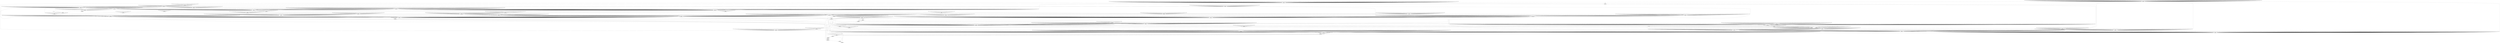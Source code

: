 digraph G {
0 [label="[-1, -1] [0]\n[l:0|#0|exec][l:0|#0|exec]"]
1 [label="[0, -1] [0]\n[l:0|#1|exec][l:0|#0|exec]"]
4 [label="[0, 0] [0]\n[l:0|#1|exec][l:0|#1|exec]"]
2 [label="[-1, 0] [0]\n[l:0|#0|exec][l:0|#1|exec]"]
3 [label="[0, -1] [0]\n[l:0|#2|exec][l:0|#0|exec]"]
6 [label="[-1, 0] [1]\n[l:0|#0|exec][l:0|#2|exec]"]
7 [label="[0, -1] [0]\n[l:0|#3|wait][l:0|#0|exec]"]
8 [label="[0, 0] [0]\n[l:0|#2|exec][l:0|#1|exec]"]
10 [label="[0, 0] [1]\n[l:0|#1|exec][l:0|#2|exec]"]
14 [label="[-1, 0] [1]\n[l:0|#0|exec][l:0|#3|wait]"]
15 [label="[0, -1] [0]\n[l:0|#4|wait][l:0|#0|exec]"]
16 [label="[0, 0] [0]\n[l:0|#3|wait][l:0|#1|exec]"]
18 [label="[0, 0] [1]\n[l:0|#2|exec][l:0|#2|exec]"]
21 [label="[0, 0] [0]\n[l:0|#2|exec][l:0|#2|exec]"]
22 [label="[0, 0] [1]\n[l:0|#1|exec][l:0|#3|wait]"]
30 [label="[-1, 0] [1]\n[l:0|#0|exec][l:0|#4|wait]"]
88 [label="[0, 0] [0]\n[l:0|#3|wait][l:0|#3|wait]"]
90 [label="[0, 0] [0]\n[l:0|#2|exec][l:0|#4|wait]"]
94 [label="[0, 0] [1]\n[l:0|#1|exec][l:0|#5|critical]"]
126 [label="[-1, -1] [1]\n[l:0|#0|exec][l:0|#0|exec]"]
130 [label="[0, 0] [1]\n[l:0|#5|critical][l:0|#2|exec]"]
134 [label="[0, 0] [1]\n[l:0|#4|wait][l:0|#3|wait]"]
142 [label="[0, 0] [1]\n[l:0|#3|wait][l:0|#4|wait]"]
70 [label="[0, 0] [1]\n[l:0|#3|wait][l:0|#3|wait]"]
78 [label="[0, 0] [1]\n[l:0|#2|exec][l:0|#4|wait]"]
87 [label="[0, 0] [0]\n[l:0|#4|wait][l:0|#2|exec]"]
34 [label="[0, 0] [1]\n[l:0|#3|wait][l:0|#2|exec]"]
32 [label="[0, 0] [0]\n[l:0|#4|wait][l:0|#1|exec]"]
31 [label="[0, -1] [0]\n[l:0|#5|critical][l:0|#0|exec]"]
38 [label="[0, 0] [1]\n[l:0|#2|exec][l:0|#3|wait]"]
43 [label="[0, 0] [0]\n[l:0|#3|wait][l:0|#2|exec]"]
44 [label="[0, 0] [0]\n[l:0|#2|exec][l:0|#3|wait]"]
46 [label="[0, 0] [1]\n[l:0|#1|exec][l:0|#4|wait]"]
62 [label="[-1, 0] [1]\n[l:0|#0|exec][l:0|#5|critical]"]
64 [label="[0, 0] [0]\n[l:0|#5|critical][l:0|#1|exec]"]
66 [label="[0, 0] [1]\n[l:0|#4|wait][l:0|#2|exec]"]
4222 [label="[0, 0] [1]\n[l:0|#5|critical][l:0|#1|exec]"]
5638 [label="[0, 0] [0]\n[l:0|#1|exec][l:0|#5|critical]"]
2110 [label="[0, -1] [1]\n[l:0|#5|critical][l:0|#0|exec]"]
2174 [label="[0, 0] [1]\n[l:0|#4|wait][l:0|#1|exec]"]
2818 [label="[0, 0] [0]\n[l:0|#1|exec][l:0|#4|wait]"]
2822 [label="[-1, 0] [0]\n[l:0|#0|exec][l:0|#5|critical]"]
158 [label="[0, 0] [1]\n[l:0|#2|exec][l:0|#5|critical]"]
175 [label="[0, 0] [0]\n[l:0|#5|critical][l:0|#2|exec]"]
176 [label="[0, 0] [0]\n[l:0|#4|wait][l:0|#3|wait]"]
178 [label="[0, 0] [0]\n[l:0|#3|wait][l:0|#4|wait]"]
182 [label="[0, 0] [0]\n[l:0|#2|exec][l:0|#5|critical]"]
190 [label="[0, -1] [1]\n[l:0|#1|exec][l:0|#0|exec]"]
254 [label="[-1, 0] [1]\n[l:0|#0|exec][l:0|#1|exec]"]
262 [label="[0, 0] [1]\n[l:0|#5|critical][l:0|#3|wait]"]
270 [label="[0, 0] [1]\n[l:0|#4|wait][l:0|#4|wait]"]
286 [label="[0, 0] [1]\n[l:0|#3|wait][l:0|#5|critical]"]
318 [label="[0, -1] [1]\n[l:0|#2|exec][l:0|#0|exec]"]
351 [label="[-1, 0] [0]\n[l:0|#0|exec][l:0|#2|exec]"]
352 [label="[0, 0] [0]\n[l:0|#5|critical][l:0|#3|wait]"]
354 [label="[0, 0] [0]\n[l:0|#4|wait][l:0|#4|wait]"]
358 [label="[0, 0] [0]\n[l:0|#3|wait][l:0|#5|critical]"]
382 [label="[0, 0] [1]\n[l:0|#1|exec][l:0|#1|exec]"]
526 [label="[0, 0] [1]\n[l:0|#5|critical][l:0|#4|wait]"]
542 [label="[0, 0] [1]\n[l:0|#4|wait][l:0|#5|critical]"]
574 [label="[0, -1] [1]\n[l:0|#3|wait][l:0|#0|exec]"]
703 [label="[0, 0] [0]\n[l:0|#1|exec][l:0|#2|exec]"]
704 [label="[-1, 0] [0]\n[l:0|#0|exec][l:0|#3|wait]"]
706 [label="[0, 0] [0]\n[l:0|#5|critical][l:0|#4|wait]"]
710 [label="[0, 0] [0]\n[l:0|#4|wait][l:0|#5|critical]"]
1054 [label="[0, 0] [1]\n[l:0|#5|critical][l:0|#5|critical]"]
1086 [label="[0, -1] [1]\n[l:0|#4|wait][l:0|#0|exec]"]
1150 [label="[0, 0] [1]\n[l:0|#3|wait][l:0|#1|exec]"]
1408 [label="[0, 0] [0]\n[l:0|#1|exec][l:0|#3|wait]"]
1410 [label="[-1, 0] [0]\n[l:0|#0|exec][l:0|#4|wait]"]
1414 [label="[0, 0] [0]\n[l:0|#5|critical][l:0|#5|critical]"]
638 [label="[0, 0] [1]\n[l:0|#2|exec][l:0|#1|exec]"]
0 -> 1
0 -> 2
1 -> 3
1 -> 4
2 -> 4
2 -> 6
3 -> 7
3 -> 8
4 -> 8
4 -> 10
5 -> 10
6 -> 10
6 -> 14
7 -> 15
7 -> 16
8 -> 16
8 -> 18
9 -> 18
10 -> 21
10 -> 22
11 -> 18
12 -> 22
13 -> 22
14 -> 22
14 -> 30
15 -> 31
15 -> 32
16 -> 32
16 -> 34
17 -> 34
18 -> 34
18 -> 38
19 -> 34
20 -> 38
21 -> 43
21 -> 44
22 -> 44
22 -> 46
23 -> 34
24 -> 38
25 -> 44
26 -> 46
27 -> 44
28 -> 46
29 -> 46
30 -> 46
30 -> 62
31 -> 0
31 -> 64
32 -> 64
32 -> 66
33 -> 66
34 -> 66
34 -> 70
35 -> 66
36 -> 70
37 -> 70
38 -> 70
38 -> 78
39 -> 66
40 -> 70
41 -> 70
42 -> 78
43 -> 87
43 -> 88
44 -> 88
44 -> 90
45 -> 90
46 -> 90
46 -> 94
47 -> 66
48 -> 70
49 -> 70
50 -> 78
51 -> 88
52 -> 90
53 -> 90
54 -> 94
55 -> 88
56 -> 90
57 -> 90
58 -> 94
59 -> 90
60 -> 94
61 -> 94
62 -> 94
62 -> 126
63 -> 2
64 -> 2
64 -> 130
65 -> 130
66 -> 130
66 -> 134
67 -> 130
68 -> 134
69 -> 134
70 -> 134
70 -> 142
71 -> 130
72 -> 134
73 -> 134
74 -> 142
75 -> 134
76 -> 142
77 -> 142
78 -> 142
78 -> 158
79 -> 130
80 -> 134
81 -> 134
82 -> 142
83 -> 134
84 -> 142
85 -> 142
86 -> 158
87 -> 175
87 -> 176
88 -> 176
88 -> 178
89 -> 178
90 -> 178
90 -> 182
91 -> 178
92 -> 182
93 -> 182
94 -> 182
94 -> 190
95 -> 130
96 -> 134
97 -> 134
98 -> 142
99 -> 134
100 -> 142
101 -> 142
102 -> 158
103 -> 176
104 -> 178
105 -> 178
106 -> 182
107 -> 178
108 -> 182
109 -> 182
110 -> 190
111 -> 176
112 -> 178
113 -> 178
114 -> 182
115 -> 178
116 -> 182
117 -> 182
118 -> 190
119 -> 178
120 -> 182
121 -> 182
122 -> 190
123 -> 182
124 -> 190
125 -> 190
126 -> 190
126 -> 254
127 -> 4
128 -> 6
129 -> 6
130 -> 6
130 -> 262
131 -> 6
132 -> 262
133 -> 262
134 -> 262
134 -> 270
135 -> 6
136 -> 262
137 -> 262
138 -> 270
139 -> 262
140 -> 270
141 -> 270
142 -> 270
142 -> 286
143 -> 6
144 -> 262
145 -> 262
146 -> 270
147 -> 262
148 -> 270
149 -> 270
150 -> 286
151 -> 262
152 -> 270
153 -> 270
154 -> 286
155 -> 270
156 -> 286
157 -> 286
158 -> 286
158 -> 318
159 -> 6
160 -> 262
161 -> 262
162 -> 270
163 -> 262
164 -> 270
165 -> 270
166 -> 286
167 -> 262
168 -> 270
169 -> 270
170 -> 286
171 -> 270
172 -> 286
173 -> 286
174 -> 318
175 -> 351
175 -> 352
176 -> 352
176 -> 354
177 -> 354
178 -> 354
178 -> 358
179 -> 354
180 -> 358
181 -> 358
182 -> 3
183 -> 354
184 -> 358
185 -> 358
186 -> 3
187 -> 358
188 -> 3
189 -> 3
190 -> 3
190 -> 382
191 -> 6
192 -> 262
193 -> 262
194 -> 270
195 -> 262
196 -> 270
197 -> 270
198 -> 286
199 -> 262
200 -> 270
201 -> 270
202 -> 286
203 -> 270
204 -> 286
205 -> 286
206 -> 318
207 -> 352
208 -> 354
209 -> 354
210 -> 358
211 -> 354
212 -> 358
213 -> 358
214 -> 3
215 -> 354
216 -> 358
217 -> 358
218 -> 3
219 -> 358
220 -> 3
221 -> 3
222 -> 382
223 -> 352
224 -> 354
225 -> 354
226 -> 358
227 -> 354
228 -> 358
229 -> 358
230 -> 3
231 -> 354
232 -> 358
233 -> 358
234 -> 3
235 -> 358
236 -> 3
237 -> 3
238 -> 382
239 -> 354
240 -> 358
241 -> 358
242 -> 3
243 -> 358
244 -> 3
245 -> 3
246 -> 382
247 -> 358
248 -> 3
249 -> 3
250 -> 382
251 -> 3
252 -> 382
253 -> 382
254 -> 6
255 -> 8
256 -> 10
257 -> 10
258 -> 14
259 -> 10
260 -> 14
261 -> 14
262 -> 14
262 -> 526
263 -> 10
264 -> 14
265 -> 14
266 -> 526
267 -> 14
268 -> 526
269 -> 526
270 -> 526
270 -> 542
271 -> 10
272 -> 14
273 -> 14
274 -> 526
275 -> 14
276 -> 526
277 -> 526
278 -> 542
279 -> 14
280 -> 526
281 -> 526
282 -> 542
283 -> 526
284 -> 542
285 -> 542
286 -> 542
286 -> 574
287 -> 10
288 -> 14
289 -> 14
290 -> 526
291 -> 14
292 -> 526
293 -> 526
294 -> 542
295 -> 14
296 -> 526
297 -> 526
298 -> 542
299 -> 526
300 -> 542
301 -> 542
302 -> 574
303 -> 14
304 -> 526
305 -> 526
306 -> 542
307 -> 526
308 -> 542
309 -> 542
310 -> 574
311 -> 526
312 -> 542
313 -> 542
314 -> 574
315 -> 542
316 -> 574
317 -> 574
318 -> 574
318 -> 638
319 -> 10
320 -> 14
321 -> 14
322 -> 526
323 -> 14
324 -> 526
325 -> 526
326 -> 542
327 -> 14
328 -> 526
329 -> 526
330 -> 542
331 -> 526
332 -> 542
333 -> 542
334 -> 574
335 -> 14
336 -> 526
337 -> 526
338 -> 542
339 -> 526
340 -> 542
341 -> 542
342 -> 574
343 -> 526
344 -> 542
345 -> 542
346 -> 574
347 -> 542
348 -> 574
349 -> 574
350 -> 638
351 -> 703
351 -> 704
352 -> 704
352 -> 706
353 -> 706
354 -> 706
354 -> 710
355 -> 706
356 -> 710
357 -> 710
358 -> 7
359 -> 706
360 -> 710
361 -> 710
362 -> 7
363 -> 710
364 -> 7
365 -> 7
366 -> 8
367 -> 706
368 -> 710
369 -> 710
370 -> 7
371 -> 710
372 -> 7
373 -> 7
374 -> 8
375 -> 710
376 -> 7
377 -> 7
378 -> 8
379 -> 7
380 -> 8
381 -> 8
382 -> 10
383 -> 10
384 -> 14
385 -> 14
386 -> 526
387 -> 14
388 -> 526
389 -> 526
390 -> 542
391 -> 14
392 -> 526
393 -> 526
394 -> 542
395 -> 526
396 -> 542
397 -> 542
398 -> 574
399 -> 14
400 -> 526
401 -> 526
402 -> 542
403 -> 526
404 -> 542
405 -> 542
406 -> 574
407 -> 526
408 -> 542
409 -> 542
410 -> 574
411 -> 542
412 -> 574
413 -> 574
414 -> 638
415 -> 704
416 -> 706
417 -> 706
418 -> 710
419 -> 706
420 -> 710
421 -> 710
422 -> 7
423 -> 706
424 -> 710
425 -> 710
426 -> 7
427 -> 710
428 -> 7
429 -> 7
430 -> 8
431 -> 706
432 -> 710
433 -> 710
434 -> 7
435 -> 710
436 -> 7
437 -> 7
438 -> 8
439 -> 710
440 -> 7
441 -> 7
442 -> 8
443 -> 7
444 -> 8
445 -> 8
446 -> 10
447 -> 704
448 -> 706
449 -> 706
450 -> 710
451 -> 706
452 -> 710
453 -> 710
454 -> 7
455 -> 706
456 -> 710
457 -> 710
458 -> 7
459 -> 710
460 -> 7
461 -> 7
462 -> 8
463 -> 706
464 -> 710
465 -> 710
466 -> 7
467 -> 710
468 -> 7
469 -> 7
470 -> 8
471 -> 710
472 -> 7
473 -> 7
474 -> 8
475 -> 7
476 -> 8
477 -> 8
478 -> 10
479 -> 706
480 -> 710
481 -> 710
482 -> 7
483 -> 710
484 -> 7
485 -> 7
486 -> 8
487 -> 710
488 -> 7
489 -> 7
490 -> 8
491 -> 7
492 -> 8
493 -> 8
494 -> 10
495 -> 710
496 -> 7
497 -> 7
498 -> 8
499 -> 7
500 -> 8
501 -> 8
502 -> 10
503 -> 7
504 -> 8
505 -> 8
506 -> 10
507 -> 8
508 -> 10
509 -> 10
510 -> 14
511 -> 16
512 -> 18
513 -> 18
514 -> 22
515 -> 18
516 -> 22
517 -> 22
518 -> 30
519 -> 18
520 -> 22
521 -> 22
522 -> 30
523 -> 22
524 -> 30
525 -> 30
526 -> 30
526 -> 1054
527 -> 18
528 -> 22
529 -> 22
530 -> 30
531 -> 22
532 -> 30
533 -> 30
534 -> 1054
535 -> 22
536 -> 30
537 -> 30
538 -> 1054
539 -> 30
540 -> 1054
541 -> 1054
542 -> 1054
542 -> 1086
543 -> 18
544 -> 22
545 -> 22
546 -> 30
547 -> 22
548 -> 30
549 -> 30
550 -> 1054
551 -> 22
552 -> 30
553 -> 30
554 -> 1054
555 -> 30
556 -> 1054
557 -> 1054
558 -> 1086
559 -> 22
560 -> 30
561 -> 30
562 -> 1054
563 -> 30
564 -> 1054
565 -> 1054
566 -> 1086
567 -> 30
568 -> 1054
569 -> 1054
570 -> 1086
571 -> 1054
572 -> 1086
573 -> 1086
574 -> 1086
574 -> 1150
575 -> 18
576 -> 22
577 -> 22
578 -> 30
579 -> 22
580 -> 30
581 -> 30
582 -> 1054
583 -> 22
584 -> 30
585 -> 30
586 -> 1054
587 -> 30
588 -> 1054
589 -> 1054
590 -> 1086
591 -> 22
592 -> 30
593 -> 30
594 -> 1054
595 -> 30
596 -> 1054
597 -> 1054
598 -> 1086
599 -> 30
600 -> 1054
601 -> 1054
602 -> 1086
603 -> 1054
604 -> 1086
605 -> 1086
606 -> 1150
607 -> 22
608 -> 30
609 -> 30
610 -> 1054
611 -> 30
612 -> 1054
613 -> 1054
614 -> 1086
615 -> 30
616 -> 1054
617 -> 1054
618 -> 1086
619 -> 1054
620 -> 1086
621 -> 1086
622 -> 1150
623 -> 30
624 -> 1054
625 -> 1054
626 -> 1086
627 -> 1054
628 -> 1086
629 -> 1086
630 -> 1150
631 -> 1054
632 -> 1086
633 -> 1086
634 -> 1150
635 -> 1086
636 -> 1150
637 -> 1150
638 -> 18
639 -> 18
640 -> 22
641 -> 22
642 -> 30
643 -> 22
644 -> 30
645 -> 30
646 -> 1054
647 -> 22
648 -> 30
649 -> 30
650 -> 1054
651 -> 30
652 -> 1054
653 -> 1054
654 -> 1086
655 -> 22
656 -> 30
657 -> 30
658 -> 1054
659 -> 30
660 -> 1054
661 -> 1054
662 -> 1086
663 -> 30
664 -> 1054
665 -> 1054
666 -> 1086
667 -> 1054
668 -> 1086
669 -> 1086
670 -> 1150
671 -> 22
672 -> 30
673 -> 30
674 -> 1054
675 -> 30
676 -> 1054
677 -> 1054
678 -> 1086
679 -> 30
680 -> 1054
681 -> 1054
682 -> 1086
683 -> 1054
684 -> 1086
685 -> 1086
686 -> 1150
687 -> 30
688 -> 1054
689 -> 1054
690 -> 1086
691 -> 1054
692 -> 1086
693 -> 1086
694 -> 1150
695 -> 1054
696 -> 1086
697 -> 1086
698 -> 1150
699 -> 1086
700 -> 1150
701 -> 1150
702 -> 18
703 -> 21
703 -> 1408
704 -> 1408
704 -> 1410
705 -> 1410
706 -> 1410
706 -> 1414
707 -> 1410
708 -> 1414
709 -> 1414
710 -> 15
711 -> 1410
712 -> 1414
713 -> 1414
714 -> 15
715 -> 1414
716 -> 15
717 -> 15
718 -> 16
719 -> 1410
720 -> 1414
721 -> 1414
722 -> 15
723 -> 1414
724 -> 15
725 -> 15
726 -> 16
727 -> 1414
728 -> 15
729 -> 15
730 -> 16
731 -> 15
732 -> 16
733 -> 16
734 -> 18
735 -> 1410
736 -> 1414
737 -> 1414
738 -> 15
739 -> 1414
740 -> 15
741 -> 15
742 -> 16
743 -> 1414
744 -> 15
745 -> 15
746 -> 16
747 -> 15
748 -> 16
749 -> 16
750 -> 18
751 -> 1414
752 -> 15
753 -> 15
754 -> 16
755 -> 15
756 -> 16
757 -> 16
758 -> 18
759 -> 15
760 -> 16
761 -> 16
762 -> 18
763 -> 16
764 -> 18
765 -> 18
766 -> 22
767 -> 18
768 -> 22
769 -> 22
770 -> 30
771 -> 22
772 -> 30
773 -> 30
774 -> 1054
775 -> 22
776 -> 30
777 -> 30
778 -> 1054
779 -> 30
780 -> 1054
781 -> 1054
782 -> 1086
783 -> 22
784 -> 30
785 -> 30
786 -> 1054
787 -> 30
788 -> 1054
789 -> 1054
790 -> 1086
791 -> 30
792 -> 1054
793 -> 1054
794 -> 1086
795 -> 1054
796 -> 1086
797 -> 1086
798 -> 1150
799 -> 22
800 -> 30
801 -> 30
802 -> 1054
803 -> 30
804 -> 1054
805 -> 1054
806 -> 1086
807 -> 30
808 -> 1054
809 -> 1054
810 -> 1086
811 -> 1054
812 -> 1086
813 -> 1086
814 -> 1150
815 -> 30
816 -> 1054
817 -> 1054
818 -> 1086
819 -> 1054
820 -> 1086
821 -> 1086
822 -> 1150
823 -> 1054
824 -> 1086
825 -> 1086
826 -> 1150
827 -> 1086
828 -> 1150
829 -> 1150
830 -> 18
831 -> 1408
832 -> 1410
833 -> 1410
834 -> 1414
835 -> 1410
836 -> 1414
837 -> 1414
838 -> 15
839 -> 1410
840 -> 1414
841 -> 1414
842 -> 15
843 -> 1414
844 -> 15
845 -> 15
846 -> 16
847 -> 1410
848 -> 1414
849 -> 1414
850 -> 15
851 -> 1414
852 -> 15
853 -> 15
854 -> 16
855 -> 1414
856 -> 15
857 -> 15
858 -> 16
859 -> 15
860 -> 16
861 -> 16
862 -> 18
863 -> 1410
864 -> 1414
865 -> 1414
866 -> 15
867 -> 1414
868 -> 15
869 -> 15
870 -> 16
871 -> 1414
872 -> 15
873 -> 15
874 -> 16
875 -> 15
876 -> 16
877 -> 16
878 -> 18
879 -> 1414
880 -> 15
881 -> 15
882 -> 16
883 -> 15
884 -> 16
885 -> 16
886 -> 18
887 -> 15
888 -> 16
889 -> 16
890 -> 18
891 -> 16
892 -> 18
893 -> 18
894 -> 22
895 -> 1408
896 -> 1410
897 -> 1410
898 -> 1414
899 -> 1410
900 -> 1414
901 -> 1414
902 -> 15
903 -> 1410
904 -> 1414
905 -> 1414
906 -> 15
907 -> 1414
908 -> 15
909 -> 15
910 -> 16
911 -> 1410
912 -> 1414
913 -> 1414
914 -> 15
915 -> 1414
916 -> 15
917 -> 15
918 -> 16
919 -> 1414
920 -> 15
921 -> 15
922 -> 16
923 -> 15
924 -> 16
925 -> 16
926 -> 18
927 -> 1410
928 -> 1414
929 -> 1414
930 -> 15
931 -> 1414
932 -> 15
933 -> 15
934 -> 16
935 -> 1414
936 -> 15
937 -> 15
938 -> 16
939 -> 15
940 -> 16
941 -> 16
942 -> 18
943 -> 1414
944 -> 15
945 -> 15
946 -> 16
947 -> 15
948 -> 16
949 -> 16
950 -> 18
951 -> 15
952 -> 16
953 -> 16
954 -> 18
955 -> 16
956 -> 18
957 -> 18
958 -> 22
959 -> 1410
960 -> 1414
961 -> 1414
962 -> 15
963 -> 1414
964 -> 15
965 -> 15
966 -> 16
967 -> 1414
968 -> 15
969 -> 15
970 -> 16
971 -> 15
972 -> 16
973 -> 16
974 -> 18
975 -> 1414
976 -> 15
977 -> 15
978 -> 16
979 -> 15
980 -> 16
981 -> 16
982 -> 18
983 -> 15
984 -> 16
985 -> 16
986 -> 18
987 -> 16
988 -> 18
989 -> 18
990 -> 22
991 -> 1414
992 -> 15
993 -> 15
994 -> 16
995 -> 15
996 -> 16
997 -> 16
998 -> 18
999 -> 15
1000 -> 16
1001 -> 16
1002 -> 18
1003 -> 16
1004 -> 18
1005 -> 18
1006 -> 22
1007 -> 15
1008 -> 16
1009 -> 16
1010 -> 18
1011 -> 16
1012 -> 18
1013 -> 18
1014 -> 22
1015 -> 16
1016 -> 18
1017 -> 18
1018 -> 22
1019 -> 18
1020 -> 22
1021 -> 22
1022 -> 30
1023 -> 32
1024 -> 34
1025 -> 34
1026 -> 38
1027 -> 34
1028 -> 38
1029 -> 44
1030 -> 46
1031 -> 34
1032 -> 38
1033 -> 44
1034 -> 46
1035 -> 44
1036 -> 46
1037 -> 46
1038 -> 62
1039 -> 34
1040 -> 38
1041 -> 44
1042 -> 46
1043 -> 44
1044 -> 46
1045 -> 46
1046 -> 62
1047 -> 44
1048 -> 46
1049 -> 46
1050 -> 62
1051 -> 46
1052 -> 62
1053 -> 62
1054 -> 62
1054 -> 2110
1055 -> 34
1056 -> 38
1057 -> 44
1058 -> 46
1059 -> 44
1060 -> 46
1061 -> 46
1062 -> 62
1063 -> 44
1064 -> 46
1065 -> 46
1066 -> 62
1067 -> 46
1068 -> 62
1069 -> 62
1070 -> 2110
1071 -> 44
1072 -> 46
1073 -> 46
1074 -> 62
1075 -> 46
1076 -> 62
1077 -> 62
1078 -> 2110
1079 -> 46
1080 -> 62
1081 -> 62
1082 -> 2110
1083 -> 62
1084 -> 2110
1085 -> 2110
1086 -> 2110
1086 -> 2174
1087 -> 34
1088 -> 38
1089 -> 44
1090 -> 46
1091 -> 44
1092 -> 46
1093 -> 46
1094 -> 62
1095 -> 44
1096 -> 46
1097 -> 46
1098 -> 62
1099 -> 46
1100 -> 62
1101 -> 62
1102 -> 2110
1103 -> 44
1104 -> 46
1105 -> 46
1106 -> 62
1107 -> 46
1108 -> 62
1109 -> 62
1110 -> 2110
1111 -> 46
1112 -> 62
1113 -> 62
1114 -> 2110
1115 -> 62
1116 -> 2110
1117 -> 2110
1118 -> 2174
1119 -> 44
1120 -> 46
1121 -> 46
1122 -> 62
1123 -> 46
1124 -> 62
1125 -> 62
1126 -> 2110
1127 -> 46
1128 -> 62
1129 -> 62
1130 -> 2110
1131 -> 62
1132 -> 2110
1133 -> 2110
1134 -> 2174
1135 -> 46
1136 -> 62
1137 -> 62
1138 -> 2110
1139 -> 62
1140 -> 2110
1141 -> 2110
1142 -> 2174
1143 -> 62
1144 -> 2110
1145 -> 2110
1146 -> 2174
1147 -> 2110
1148 -> 2174
1149 -> 2174
1150 -> 34
1151 -> 34
1152 -> 38
1153 -> 44
1154 -> 46
1155 -> 44
1156 -> 46
1157 -> 46
1158 -> 62
1159 -> 44
1160 -> 46
1161 -> 46
1162 -> 62
1163 -> 46
1164 -> 62
1165 -> 62
1166 -> 2110
1167 -> 44
1168 -> 46
1169 -> 46
1170 -> 62
1171 -> 46
1172 -> 62
1173 -> 62
1174 -> 2110
1175 -> 46
1176 -> 62
1177 -> 62
1178 -> 2110
1179 -> 62
1180 -> 2110
1181 -> 2110
1182 -> 2174
1183 -> 44
1184 -> 46
1185 -> 46
1186 -> 62
1187 -> 46
1188 -> 62
1189 -> 62
1190 -> 2110
1191 -> 46
1192 -> 62
1193 -> 62
1194 -> 2110
1195 -> 62
1196 -> 2110
1197 -> 2110
1198 -> 2174
1199 -> 46
1200 -> 62
1201 -> 62
1202 -> 2110
1203 -> 62
1204 -> 2110
1205 -> 2110
1206 -> 2174
1207 -> 62
1208 -> 2110
1209 -> 2110
1210 -> 2174
1211 -> 2110
1212 -> 2174
1213 -> 2174
1214 -> 34
1215 -> 44
1216 -> 46
1217 -> 46
1218 -> 62
1219 -> 46
1220 -> 62
1221 -> 62
1222 -> 2110
1223 -> 46
1224 -> 62
1225 -> 62
1226 -> 2110
1227 -> 62
1228 -> 2110
1229 -> 2110
1230 -> 2174
1231 -> 46
1232 -> 62
1233 -> 62
1234 -> 2110
1235 -> 62
1236 -> 2110
1237 -> 2110
1238 -> 2174
1239 -> 62
1240 -> 2110
1241 -> 2110
1242 -> 2174
1243 -> 2110
1244 -> 2174
1245 -> 2174
1246 -> 34
1247 -> 46
1248 -> 62
1249 -> 62
1250 -> 2110
1251 -> 62
1252 -> 2110
1253 -> 2110
1254 -> 2174
1255 -> 62
1256 -> 2110
1257 -> 2110
1258 -> 2174
1259 -> 2110
1260 -> 2174
1261 -> 2174
1262 -> 34
1263 -> 62
1264 -> 2110
1265 -> 2110
1266 -> 2174
1267 -> 2110
1268 -> 2174
1269 -> 2174
1270 -> 34
1271 -> 2110
1272 -> 2174
1273 -> 2174
1274 -> 34
1275 -> 2174
1276 -> 34
1277 -> 34
1278 -> 38
1279 -> 34
1280 -> 38
1281 -> 44
1282 -> 46
1283 -> 44
1284 -> 46
1285 -> 46
1286 -> 62
1287 -> 44
1288 -> 46
1289 -> 46
1290 -> 62
1291 -> 46
1292 -> 62
1293 -> 62
1294 -> 2110
1295 -> 44
1296 -> 46
1297 -> 46
1298 -> 62
1299 -> 46
1300 -> 62
1301 -> 62
1302 -> 2110
1303 -> 46
1304 -> 62
1305 -> 62
1306 -> 2110
1307 -> 62
1308 -> 2110
1309 -> 2110
1310 -> 2174
1311 -> 44
1312 -> 46
1313 -> 46
1314 -> 62
1315 -> 46
1316 -> 62
1317 -> 62
1318 -> 2110
1319 -> 46
1320 -> 62
1321 -> 62
1322 -> 2110
1323 -> 62
1324 -> 2110
1325 -> 2110
1326 -> 2174
1327 -> 46
1328 -> 62
1329 -> 62
1330 -> 2110
1331 -> 62
1332 -> 2110
1333 -> 2110
1334 -> 2174
1335 -> 62
1336 -> 2110
1337 -> 2110
1338 -> 2174
1339 -> 2110
1340 -> 2174
1341 -> 2174
1342 -> 34
1343 -> 44
1344 -> 46
1345 -> 46
1346 -> 62
1347 -> 46
1348 -> 62
1349 -> 62
1350 -> 2110
1351 -> 46
1352 -> 62
1353 -> 62
1354 -> 2110
1355 -> 62
1356 -> 2110
1357 -> 2110
1358 -> 2174
1359 -> 46
1360 -> 62
1361 -> 62
1362 -> 2110
1363 -> 62
1364 -> 2110
1365 -> 2110
1366 -> 2174
1367 -> 62
1368 -> 2110
1369 -> 2110
1370 -> 2174
1371 -> 2110
1372 -> 2174
1373 -> 2174
1374 -> 34
1375 -> 46
1376 -> 62
1377 -> 62
1378 -> 2110
1379 -> 62
1380 -> 2110
1381 -> 2110
1382 -> 2174
1383 -> 62
1384 -> 2110
1385 -> 2110
1386 -> 2174
1387 -> 2110
1388 -> 2174
1389 -> 2174
1390 -> 34
1391 -> 62
1392 -> 2110
1393 -> 2110
1394 -> 2174
1395 -> 2110
1396 -> 2174
1397 -> 2174
1398 -> 34
1399 -> 2110
1400 -> 2174
1401 -> 2174
1402 -> 34
1403 -> 2174
1404 -> 34
1405 -> 34
1406 -> 38
1407 -> 44
1408 -> 44
1408 -> 2818
1409 -> 2818
1410 -> 2818
1410 -> 2822
1411 -> 2818
1412 -> 2822
1413 -> 2822
1414 -> 31
1415 -> 2818
1416 -> 2822
1417 -> 2822
1418 -> 31
1419 -> 2822
1420 -> 31
1421 -> 31
1422 -> 32
1423 -> 2818
1424 -> 2822
1425 -> 2822
1426 -> 31
1427 -> 2822
1428 -> 31
1429 -> 31
1430 -> 32
1431 -> 2822
1432 -> 31
1433 -> 31
1434 -> 32
1435 -> 31
1436 -> 32
1437 -> 32
1438 -> 34
1439 -> 2818
1440 -> 2822
1441 -> 2822
1442 -> 31
1443 -> 2822
1444 -> 31
1445 -> 31
1446 -> 32
1447 -> 2822
1448 -> 31
1449 -> 31
1450 -> 32
1451 -> 31
1452 -> 32
1453 -> 32
1454 -> 34
1455 -> 2822
1456 -> 31
1457 -> 31
1458 -> 32
1459 -> 31
1460 -> 32
1461 -> 32
1462 -> 34
1463 -> 31
1464 -> 32
1465 -> 32
1466 -> 34
1467 -> 32
1468 -> 34
1469 -> 34
1470 -> 38
1471 -> 2818
1472 -> 2822
1473 -> 2822
1474 -> 31
1475 -> 2822
1476 -> 31
1477 -> 31
1478 -> 32
1479 -> 2822
1480 -> 31
1481 -> 31
1482 -> 32
1483 -> 31
1484 -> 32
1485 -> 32
1486 -> 34
1487 -> 2822
1488 -> 31
1489 -> 31
1490 -> 32
1491 -> 31
1492 -> 32
1493 -> 32
1494 -> 34
1495 -> 31
1496 -> 32
1497 -> 32
1498 -> 34
1499 -> 32
1500 -> 34
1501 -> 34
1502 -> 38
1503 -> 2822
1504 -> 31
1505 -> 31
1506 -> 32
1507 -> 31
1508 -> 32
1509 -> 32
1510 -> 34
1511 -> 31
1512 -> 32
1513 -> 32
1514 -> 34
1515 -> 32
1516 -> 34
1517 -> 34
1518 -> 38
1519 -> 31
1520 -> 32
1521 -> 32
1522 -> 34
1523 -> 32
1524 -> 34
1525 -> 34
1526 -> 38
1527 -> 32
1528 -> 34
1529 -> 34
1530 -> 38
1531 -> 34
1532 -> 38
1533 -> 44
1534 -> 46
1535 -> 34
1536 -> 38
1537 -> 44
1538 -> 46
1539 -> 44
1540 -> 46
1541 -> 46
1542 -> 62
1543 -> 44
1544 -> 46
1545 -> 46
1546 -> 62
1547 -> 46
1548 -> 62
1549 -> 62
1550 -> 2110
1551 -> 44
1552 -> 46
1553 -> 46
1554 -> 62
1555 -> 46
1556 -> 62
1557 -> 62
1558 -> 2110
1559 -> 46
1560 -> 62
1561 -> 62
1562 -> 2110
1563 -> 62
1564 -> 2110
1565 -> 2110
1566 -> 2174
1567 -> 44
1568 -> 46
1569 -> 46
1570 -> 62
1571 -> 46
1572 -> 62
1573 -> 62
1574 -> 2110
1575 -> 46
1576 -> 62
1577 -> 62
1578 -> 2110
1579 -> 62
1580 -> 2110
1581 -> 2110
1582 -> 2174
1583 -> 46
1584 -> 62
1585 -> 62
1586 -> 2110
1587 -> 62
1588 -> 2110
1589 -> 2110
1590 -> 2174
1591 -> 62
1592 -> 2110
1593 -> 2110
1594 -> 2174
1595 -> 2110
1596 -> 2174
1597 -> 2174
1598 -> 34
1599 -> 44
1600 -> 46
1601 -> 46
1602 -> 62
1603 -> 46
1604 -> 62
1605 -> 62
1606 -> 2110
1607 -> 46
1608 -> 62
1609 -> 62
1610 -> 2110
1611 -> 62
1612 -> 2110
1613 -> 2110
1614 -> 2174
1615 -> 46
1616 -> 62
1617 -> 62
1618 -> 2110
1619 -> 62
1620 -> 2110
1621 -> 2110
1622 -> 2174
1623 -> 62
1624 -> 2110
1625 -> 2110
1626 -> 2174
1627 -> 2110
1628 -> 2174
1629 -> 2174
1630 -> 34
1631 -> 46
1632 -> 62
1633 -> 62
1634 -> 2110
1635 -> 62
1636 -> 2110
1637 -> 2110
1638 -> 2174
1639 -> 62
1640 -> 2110
1641 -> 2110
1642 -> 2174
1643 -> 2110
1644 -> 2174
1645 -> 2174
1646 -> 34
1647 -> 62
1648 -> 2110
1649 -> 2110
1650 -> 2174
1651 -> 2110
1652 -> 2174
1653 -> 2174
1654 -> 34
1655 -> 2110
1656 -> 2174
1657 -> 2174
1658 -> 34
1659 -> 2174
1660 -> 34
1661 -> 34
1662 -> 38
1663 -> 44
1664 -> 2818
1665 -> 2818
1666 -> 2822
1667 -> 2818
1668 -> 2822
1669 -> 2822
1670 -> 31
1671 -> 2818
1672 -> 2822
1673 -> 2822
1674 -> 31
1675 -> 2822
1676 -> 31
1677 -> 31
1678 -> 32
1679 -> 2818
1680 -> 2822
1681 -> 2822
1682 -> 31
1683 -> 2822
1684 -> 31
1685 -> 31
1686 -> 32
1687 -> 2822
1688 -> 31
1689 -> 31
1690 -> 32
1691 -> 31
1692 -> 32
1693 -> 32
1694 -> 34
1695 -> 2818
1696 -> 2822
1697 -> 2822
1698 -> 31
1699 -> 2822
1700 -> 31
1701 -> 31
1702 -> 32
1703 -> 2822
1704 -> 31
1705 -> 31
1706 -> 32
1707 -> 31
1708 -> 32
1709 -> 32
1710 -> 34
1711 -> 2822
1712 -> 31
1713 -> 31
1714 -> 32
1715 -> 31
1716 -> 32
1717 -> 32
1718 -> 34
1719 -> 31
1720 -> 32
1721 -> 32
1722 -> 34
1723 -> 32
1724 -> 34
1725 -> 34
1726 -> 38
1727 -> 2818
1728 -> 2822
1729 -> 2822
1730 -> 31
1731 -> 2822
1732 -> 31
1733 -> 31
1734 -> 32
1735 -> 2822
1736 -> 31
1737 -> 31
1738 -> 32
1739 -> 31
1740 -> 32
1741 -> 32
1742 -> 34
1743 -> 2822
1744 -> 31
1745 -> 31
1746 -> 32
1747 -> 31
1748 -> 32
1749 -> 32
1750 -> 34
1751 -> 31
1752 -> 32
1753 -> 32
1754 -> 34
1755 -> 32
1756 -> 34
1757 -> 34
1758 -> 38
1759 -> 2822
1760 -> 31
1761 -> 31
1762 -> 32
1763 -> 31
1764 -> 32
1765 -> 32
1766 -> 34
1767 -> 31
1768 -> 32
1769 -> 32
1770 -> 34
1771 -> 32
1772 -> 34
1773 -> 34
1774 -> 38
1775 -> 31
1776 -> 32
1777 -> 32
1778 -> 34
1779 -> 32
1780 -> 34
1781 -> 34
1782 -> 38
1783 -> 32
1784 -> 34
1785 -> 34
1786 -> 38
1787 -> 34
1788 -> 38
1789 -> 44
1790 -> 46
1791 -> 44
1792 -> 2818
1793 -> 2818
1794 -> 2822
1795 -> 2818
1796 -> 2822
1797 -> 2822
1798 -> 31
1799 -> 2818
1800 -> 2822
1801 -> 2822
1802 -> 31
1803 -> 2822
1804 -> 31
1805 -> 31
1806 -> 32
1807 -> 2818
1808 -> 2822
1809 -> 2822
1810 -> 31
1811 -> 2822
1812 -> 31
1813 -> 31
1814 -> 32
1815 -> 2822
1816 -> 31
1817 -> 31
1818 -> 32
1819 -> 31
1820 -> 32
1821 -> 32
1822 -> 34
1823 -> 2818
1824 -> 2822
1825 -> 2822
1826 -> 31
1827 -> 2822
1828 -> 31
1829 -> 31
1830 -> 32
1831 -> 2822
1832 -> 31
1833 -> 31
1834 -> 32
1835 -> 31
1836 -> 32
1837 -> 32
1838 -> 34
1839 -> 2822
1840 -> 31
1841 -> 31
1842 -> 32
1843 -> 31
1844 -> 32
1845 -> 32
1846 -> 34
1847 -> 31
1848 -> 32
1849 -> 32
1850 -> 34
1851 -> 32
1852 -> 34
1853 -> 34
1854 -> 38
1855 -> 2818
1856 -> 2822
1857 -> 2822
1858 -> 31
1859 -> 2822
1860 -> 31
1861 -> 31
1862 -> 32
1863 -> 2822
1864 -> 31
1865 -> 31
1866 -> 32
1867 -> 31
1868 -> 32
1869 -> 32
1870 -> 34
1871 -> 2822
1872 -> 31
1873 -> 31
1874 -> 32
1875 -> 31
1876 -> 32
1877 -> 32
1878 -> 34
1879 -> 31
1880 -> 32
1881 -> 32
1882 -> 34
1883 -> 32
1884 -> 34
1885 -> 34
1886 -> 38
1887 -> 2822
1888 -> 31
1889 -> 31
1890 -> 32
1891 -> 31
1892 -> 32
1893 -> 32
1894 -> 34
1895 -> 31
1896 -> 32
1897 -> 32
1898 -> 34
1899 -> 32
1900 -> 34
1901 -> 34
1902 -> 38
1903 -> 31
1904 -> 32
1905 -> 32
1906 -> 34
1907 -> 32
1908 -> 34
1909 -> 34
1910 -> 38
1911 -> 32
1912 -> 34
1913 -> 34
1914 -> 38
1915 -> 34
1916 -> 38
1917 -> 44
1918 -> 46
1919 -> 2818
1920 -> 2822
1921 -> 2822
1922 -> 31
1923 -> 2822
1924 -> 31
1925 -> 31
1926 -> 32
1927 -> 2822
1928 -> 31
1929 -> 31
1930 -> 32
1931 -> 31
1932 -> 32
1933 -> 32
1934 -> 34
1935 -> 2822
1936 -> 31
1937 -> 31
1938 -> 32
1939 -> 31
1940 -> 32
1941 -> 32
1942 -> 34
1943 -> 31
1944 -> 32
1945 -> 32
1946 -> 34
1947 -> 32
1948 -> 34
1949 -> 34
1950 -> 38
1951 -> 2822
1952 -> 31
1953 -> 31
1954 -> 32
1955 -> 31
1956 -> 32
1957 -> 32
1958 -> 34
1959 -> 31
1960 -> 32
1961 -> 32
1962 -> 34
1963 -> 32
1964 -> 34
1965 -> 34
1966 -> 38
1967 -> 31
1968 -> 32
1969 -> 32
1970 -> 34
1971 -> 32
1972 -> 34
1973 -> 34
1974 -> 38
1975 -> 32
1976 -> 34
1977 -> 34
1978 -> 38
1979 -> 34
1980 -> 38
1981 -> 44
1982 -> 46
1983 -> 2822
1984 -> 31
1985 -> 31
1986 -> 32
1987 -> 31
1988 -> 32
1989 -> 32
1990 -> 34
1991 -> 31
1992 -> 32
1993 -> 32
1994 -> 34
1995 -> 32
1996 -> 34
1997 -> 34
1998 -> 38
1999 -> 31
2000 -> 32
2001 -> 32
2002 -> 34
2003 -> 32
2004 -> 34
2005 -> 34
2006 -> 38
2007 -> 32
2008 -> 34
2009 -> 34
2010 -> 38
2011 -> 34
2012 -> 38
2013 -> 44
2014 -> 46
2015 -> 31
2016 -> 32
2017 -> 32
2018 -> 34
2019 -> 32
2020 -> 34
2021 -> 34
2022 -> 38
2023 -> 32
2024 -> 34
2025 -> 34
2026 -> 38
2027 -> 34
2028 -> 38
2029 -> 44
2030 -> 46
2031 -> 32
2032 -> 34
2033 -> 34
2034 -> 38
2035 -> 34
2036 -> 38
2037 -> 44
2038 -> 46
2039 -> 34
2040 -> 38
2041 -> 44
2042 -> 46
2043 -> 44
2044 -> 46
2045 -> 46
2046 -> 62
2047 -> 64
2048 -> 66
2049 -> 66
2050 -> 70
2051 -> 66
2052 -> 70
2053 -> 70
2054 -> 78
2055 -> 66
2056 -> 70
2057 -> 70
2058 -> 78
2059 -> 88
2060 -> 90
2061 -> 90
2062 -> 94
2063 -> 66
2064 -> 70
2065 -> 70
2066 -> 78
2067 -> 88
2068 -> 90
2069 -> 90
2070 -> 94
2071 -> 88
2072 -> 90
2073 -> 90
2074 -> 94
2075 -> 90
2076 -> 94
2077 -> 94
2078 -> 126
2079 -> 66
2080 -> 70
2081 -> 70
2082 -> 78
2083 -> 88
2084 -> 90
2085 -> 90
2086 -> 94
2087 -> 88
2088 -> 90
2089 -> 90
2090 -> 94
2091 -> 90
2092 -> 94
2093 -> 94
2094 -> 126
2095 -> 88
2096 -> 90
2097 -> 90
2098 -> 94
2099 -> 90
2100 -> 94
2101 -> 94
2102 -> 126
2103 -> 90
2104 -> 94
2105 -> 94
2106 -> 126
2107 -> 94
2108 -> 126
2109 -> 126
2110 -> 126
2110 -> 4222
2111 -> 66
2112 -> 70
2113 -> 70
2114 -> 78
2115 -> 88
2116 -> 90
2117 -> 90
2118 -> 94
2119 -> 88
2120 -> 90
2121 -> 90
2122 -> 94
2123 -> 90
2124 -> 94
2125 -> 94
2126 -> 126
2127 -> 88
2128 -> 90
2129 -> 90
2130 -> 94
2131 -> 90
2132 -> 94
2133 -> 94
2134 -> 126
2135 -> 90
2136 -> 94
2137 -> 94
2138 -> 126
2139 -> 94
2140 -> 126
2141 -> 126
2142 -> 4222
2143 -> 88
2144 -> 90
2145 -> 90
2146 -> 94
2147 -> 90
2148 -> 94
2149 -> 94
2150 -> 126
2151 -> 90
2152 -> 94
2153 -> 94
2154 -> 126
2155 -> 94
2156 -> 126
2157 -> 126
2158 -> 4222
2159 -> 90
2160 -> 94
2161 -> 94
2162 -> 126
2163 -> 94
2164 -> 126
2165 -> 126
2166 -> 4222
2167 -> 94
2168 -> 126
2169 -> 126
2170 -> 4222
2171 -> 126
2172 -> 4222
2173 -> 4222
2174 -> 66
2175 -> 66
2176 -> 70
2177 -> 70
2178 -> 78
2179 -> 88
2180 -> 90
2181 -> 90
2182 -> 94
2183 -> 88
2184 -> 90
2185 -> 90
2186 -> 94
2187 -> 90
2188 -> 94
2189 -> 94
2190 -> 126
2191 -> 88
2192 -> 90
2193 -> 90
2194 -> 94
2195 -> 90
2196 -> 94
2197 -> 94
2198 -> 126
2199 -> 90
2200 -> 94
2201 -> 94
2202 -> 126
2203 -> 94
2204 -> 126
2205 -> 126
2206 -> 4222
2207 -> 88
2208 -> 90
2209 -> 90
2210 -> 94
2211 -> 90
2212 -> 94
2213 -> 94
2214 -> 126
2215 -> 90
2216 -> 94
2217 -> 94
2218 -> 126
2219 -> 94
2220 -> 126
2221 -> 126
2222 -> 4222
2223 -> 90
2224 -> 94
2225 -> 94
2226 -> 126
2227 -> 94
2228 -> 126
2229 -> 126
2230 -> 4222
2231 -> 94
2232 -> 126
2233 -> 126
2234 -> 4222
2235 -> 126
2236 -> 4222
2237 -> 4222
2238 -> 66
2239 -> 88
2240 -> 90
2241 -> 90
2242 -> 94
2243 -> 90
2244 -> 94
2245 -> 94
2246 -> 126
2247 -> 90
2248 -> 94
2249 -> 94
2250 -> 126
2251 -> 94
2252 -> 126
2253 -> 126
2254 -> 4222
2255 -> 90
2256 -> 94
2257 -> 94
2258 -> 126
2259 -> 94
2260 -> 126
2261 -> 126
2262 -> 4222
2263 -> 94
2264 -> 126
2265 -> 126
2266 -> 4222
2267 -> 126
2268 -> 4222
2269 -> 4222
2270 -> 66
2271 -> 90
2272 -> 94
2273 -> 94
2274 -> 126
2275 -> 94
2276 -> 126
2277 -> 126
2278 -> 4222
2279 -> 94
2280 -> 126
2281 -> 126
2282 -> 4222
2283 -> 126
2284 -> 4222
2285 -> 4222
2286 -> 66
2287 -> 94
2288 -> 126
2289 -> 126
2290 -> 4222
2291 -> 126
2292 -> 4222
2293 -> 4222
2294 -> 66
2295 -> 126
2296 -> 4222
2297 -> 4222
2298 -> 66
2299 -> 4222
2300 -> 66
2301 -> 66
2302 -> 70
2303 -> 66
2304 -> 70
2305 -> 70
2306 -> 78
2307 -> 88
2308 -> 90
2309 -> 90
2310 -> 94
2311 -> 88
2312 -> 90
2313 -> 90
2314 -> 94
2315 -> 90
2316 -> 94
2317 -> 94
2318 -> 126
2319 -> 88
2320 -> 90
2321 -> 90
2322 -> 94
2323 -> 90
2324 -> 94
2325 -> 94
2326 -> 126
2327 -> 90
2328 -> 94
2329 -> 94
2330 -> 126
2331 -> 94
2332 -> 126
2333 -> 126
2334 -> 4222
2335 -> 88
2336 -> 90
2337 -> 90
2338 -> 94
2339 -> 90
2340 -> 94
2341 -> 94
2342 -> 126
2343 -> 90
2344 -> 94
2345 -> 94
2346 -> 126
2347 -> 94
2348 -> 126
2349 -> 126
2350 -> 4222
2351 -> 90
2352 -> 94
2353 -> 94
2354 -> 126
2355 -> 94
2356 -> 126
2357 -> 126
2358 -> 4222
2359 -> 94
2360 -> 126
2361 -> 126
2362 -> 4222
2363 -> 126
2364 -> 4222
2365 -> 4222
2366 -> 66
2367 -> 88
2368 -> 90
2369 -> 90
2370 -> 94
2371 -> 90
2372 -> 94
2373 -> 94
2374 -> 126
2375 -> 90
2376 -> 94
2377 -> 94
2378 -> 126
2379 -> 94
2380 -> 126
2381 -> 126
2382 -> 4222
2383 -> 90
2384 -> 94
2385 -> 94
2386 -> 126
2387 -> 94
2388 -> 126
2389 -> 126
2390 -> 4222
2391 -> 94
2392 -> 126
2393 -> 126
2394 -> 4222
2395 -> 126
2396 -> 4222
2397 -> 4222
2398 -> 66
2399 -> 90
2400 -> 94
2401 -> 94
2402 -> 126
2403 -> 94
2404 -> 126
2405 -> 126
2406 -> 4222
2407 -> 94
2408 -> 126
2409 -> 126
2410 -> 4222
2411 -> 126
2412 -> 4222
2413 -> 4222
2414 -> 66
2415 -> 94
2416 -> 126
2417 -> 126
2418 -> 4222
2419 -> 126
2420 -> 4222
2421 -> 4222
2422 -> 66
2423 -> 126
2424 -> 4222
2425 -> 4222
2426 -> 66
2427 -> 4222
2428 -> 66
2429 -> 66
2430 -> 70
2431 -> 88
2432 -> 90
2433 -> 90
2434 -> 94
2435 -> 90
2436 -> 94
2437 -> 94
2438 -> 126
2439 -> 90
2440 -> 94
2441 -> 94
2442 -> 126
2443 -> 94
2444 -> 126
2445 -> 126
2446 -> 4222
2447 -> 90
2448 -> 94
2449 -> 94
2450 -> 126
2451 -> 94
2452 -> 126
2453 -> 126
2454 -> 4222
2455 -> 94
2456 -> 126
2457 -> 126
2458 -> 4222
2459 -> 126
2460 -> 4222
2461 -> 4222
2462 -> 66
2463 -> 90
2464 -> 94
2465 -> 94
2466 -> 126
2467 -> 94
2468 -> 126
2469 -> 126
2470 -> 4222
2471 -> 94
2472 -> 126
2473 -> 126
2474 -> 4222
2475 -> 126
2476 -> 4222
2477 -> 4222
2478 -> 66
2479 -> 94
2480 -> 126
2481 -> 126
2482 -> 4222
2483 -> 126
2484 -> 4222
2485 -> 4222
2486 -> 66
2487 -> 126
2488 -> 4222
2489 -> 4222
2490 -> 66
2491 -> 4222
2492 -> 66
2493 -> 66
2494 -> 70
2495 -> 90
2496 -> 94
2497 -> 94
2498 -> 126
2499 -> 94
2500 -> 126
2501 -> 126
2502 -> 4222
2503 -> 94
2504 -> 126
2505 -> 126
2506 -> 4222
2507 -> 126
2508 -> 4222
2509 -> 4222
2510 -> 66
2511 -> 94
2512 -> 126
2513 -> 126
2514 -> 4222
2515 -> 126
2516 -> 4222
2517 -> 4222
2518 -> 66
2519 -> 126
2520 -> 4222
2521 -> 4222
2522 -> 66
2523 -> 4222
2524 -> 66
2525 -> 66
2526 -> 70
2527 -> 94
2528 -> 126
2529 -> 126
2530 -> 4222
2531 -> 126
2532 -> 4222
2533 -> 4222
2534 -> 66
2535 -> 126
2536 -> 4222
2537 -> 4222
2538 -> 66
2539 -> 4222
2540 -> 66
2541 -> 66
2542 -> 70
2543 -> 126
2544 -> 4222
2545 -> 4222
2546 -> 66
2547 -> 4222
2548 -> 66
2549 -> 66
2550 -> 70
2551 -> 4222
2552 -> 66
2553 -> 66
2554 -> 70
2555 -> 66
2556 -> 70
2557 -> 70
2558 -> 78
2559 -> 66
2560 -> 70
2561 -> 70
2562 -> 78
2563 -> 88
2564 -> 90
2565 -> 90
2566 -> 94
2567 -> 88
2568 -> 90
2569 -> 90
2570 -> 94
2571 -> 90
2572 -> 94
2573 -> 94
2574 -> 126
2575 -> 88
2576 -> 90
2577 -> 90
2578 -> 94
2579 -> 90
2580 -> 94
2581 -> 94
2582 -> 126
2583 -> 90
2584 -> 94
2585 -> 94
2586 -> 126
2587 -> 94
2588 -> 126
2589 -> 126
2590 -> 4222
2591 -> 88
2592 -> 90
2593 -> 90
2594 -> 94
2595 -> 90
2596 -> 94
2597 -> 94
2598 -> 126
2599 -> 90
2600 -> 94
2601 -> 94
2602 -> 126
2603 -> 94
2604 -> 126
2605 -> 126
2606 -> 4222
2607 -> 90
2608 -> 94
2609 -> 94
2610 -> 126
2611 -> 94
2612 -> 126
2613 -> 126
2614 -> 4222
2615 -> 94
2616 -> 126
2617 -> 126
2618 -> 4222
2619 -> 126
2620 -> 4222
2621 -> 4222
2622 -> 66
2623 -> 88
2624 -> 90
2625 -> 90
2626 -> 94
2627 -> 90
2628 -> 94
2629 -> 94
2630 -> 126
2631 -> 90
2632 -> 94
2633 -> 94
2634 -> 126
2635 -> 94
2636 -> 126
2637 -> 126
2638 -> 4222
2639 -> 90
2640 -> 94
2641 -> 94
2642 -> 126
2643 -> 94
2644 -> 126
2645 -> 126
2646 -> 4222
2647 -> 94
2648 -> 126
2649 -> 126
2650 -> 4222
2651 -> 126
2652 -> 4222
2653 -> 4222
2654 -> 66
2655 -> 90
2656 -> 94
2657 -> 94
2658 -> 126
2659 -> 94
2660 -> 126
2661 -> 126
2662 -> 4222
2663 -> 94
2664 -> 126
2665 -> 126
2666 -> 4222
2667 -> 126
2668 -> 4222
2669 -> 4222
2670 -> 66
2671 -> 94
2672 -> 126
2673 -> 126
2674 -> 4222
2675 -> 126
2676 -> 4222
2677 -> 4222
2678 -> 66
2679 -> 126
2680 -> 4222
2681 -> 4222
2682 -> 66
2683 -> 4222
2684 -> 66
2685 -> 66
2686 -> 70
2687 -> 88
2688 -> 90
2689 -> 90
2690 -> 94
2691 -> 90
2692 -> 94
2693 -> 94
2694 -> 126
2695 -> 90
2696 -> 94
2697 -> 94
2698 -> 126
2699 -> 94
2700 -> 126
2701 -> 126
2702 -> 4222
2703 -> 90
2704 -> 94
2705 -> 94
2706 -> 126
2707 -> 94
2708 -> 126
2709 -> 126
2710 -> 4222
2711 -> 94
2712 -> 126
2713 -> 126
2714 -> 4222
2715 -> 126
2716 -> 4222
2717 -> 4222
2718 -> 66
2719 -> 90
2720 -> 94
2721 -> 94
2722 -> 126
2723 -> 94
2724 -> 126
2725 -> 126
2726 -> 4222
2727 -> 94
2728 -> 126
2729 -> 126
2730 -> 4222
2731 -> 126
2732 -> 4222
2733 -> 4222
2734 -> 66
2735 -> 94
2736 -> 126
2737 -> 126
2738 -> 4222
2739 -> 126
2740 -> 4222
2741 -> 4222
2742 -> 66
2743 -> 126
2744 -> 4222
2745 -> 4222
2746 -> 66
2747 -> 4222
2748 -> 66
2749 -> 66
2750 -> 70
2751 -> 90
2752 -> 94
2753 -> 94
2754 -> 126
2755 -> 94
2756 -> 126
2757 -> 126
2758 -> 4222
2759 -> 94
2760 -> 126
2761 -> 126
2762 -> 4222
2763 -> 126
2764 -> 4222
2765 -> 4222
2766 -> 66
2767 -> 94
2768 -> 126
2769 -> 126
2770 -> 4222
2771 -> 126
2772 -> 4222
2773 -> 4222
2774 -> 66
2775 -> 126
2776 -> 4222
2777 -> 4222
2778 -> 66
2779 -> 4222
2780 -> 66
2781 -> 66
2782 -> 70
2783 -> 94
2784 -> 126
2785 -> 126
2786 -> 4222
2787 -> 126
2788 -> 4222
2789 -> 4222
2790 -> 66
2791 -> 126
2792 -> 4222
2793 -> 4222
2794 -> 66
2795 -> 4222
2796 -> 66
2797 -> 66
2798 -> 70
2799 -> 126
2800 -> 4222
2801 -> 4222
2802 -> 66
2803 -> 4222
2804 -> 66
2805 -> 66
2806 -> 70
2807 -> 4222
2808 -> 66
2809 -> 66
2810 -> 70
2811 -> 66
2812 -> 70
2813 -> 70
2814 -> 78
2815 -> 88
2816 -> 90
2817 -> 90
2818 -> 90
2818 -> 5638
2819 -> 90
2820 -> 5638
2821 -> 5638
2822 -> 0
2823 -> 90
2824 -> 5638
2825 -> 5638
2826 -> 0
2827 -> 5638
2828 -> 0
2829 -> 0
2830 -> 64
2831 -> 90
2832 -> 5638
2833 -> 5638
2834 -> 0
2835 -> 5638
2836 -> 0
2837 -> 0
2838 -> 64
2839 -> 5638
2840 -> 0
2841 -> 0
2842 -> 64
2843 -> 0
2844 -> 64
2845 -> 64
2846 -> 66
2847 -> 90
2848 -> 5638
2849 -> 5638
2850 -> 0
2851 -> 5638
2852 -> 0
2853 -> 0
2854 -> 64
2855 -> 5638
2856 -> 0
2857 -> 0
2858 -> 64
2859 -> 0
2860 -> 64
2861 -> 64
2862 -> 66
2863 -> 5638
2864 -> 0
2865 -> 0
2866 -> 64
2867 -> 0
2868 -> 64
2869 -> 64
2870 -> 66
2871 -> 0
2872 -> 64
2873 -> 64
2874 -> 66
2875 -> 64
2876 -> 66
2877 -> 66
2878 -> 70
2879 -> 90
2880 -> 5638
2881 -> 5638
2882 -> 0
2883 -> 5638
2884 -> 0
2885 -> 0
2886 -> 64
2887 -> 5638
2888 -> 0
2889 -> 0
2890 -> 64
2891 -> 0
2892 -> 64
2893 -> 64
2894 -> 66
2895 -> 5638
2896 -> 0
2897 -> 0
2898 -> 64
2899 -> 0
2900 -> 64
2901 -> 64
2902 -> 66
2903 -> 0
2904 -> 64
2905 -> 64
2906 -> 66
2907 -> 64
2908 -> 66
2909 -> 66
2910 -> 70
2911 -> 5638
2912 -> 0
2913 -> 0
2914 -> 64
2915 -> 0
2916 -> 64
2917 -> 64
2918 -> 66
2919 -> 0
2920 -> 64
2921 -> 64
2922 -> 66
2923 -> 64
2924 -> 66
2925 -> 66
2926 -> 70
2927 -> 0
2928 -> 64
2929 -> 64
2930 -> 66
2931 -> 64
2932 -> 66
2933 -> 66
2934 -> 70
2935 -> 64
2936 -> 66
2937 -> 66
2938 -> 70
2939 -> 66
2940 -> 70
2941 -> 70
2942 -> 78
2943 -> 90
2944 -> 5638
2945 -> 5638
2946 -> 0
2947 -> 5638
2948 -> 0
2949 -> 0
2950 -> 64
2951 -> 5638
2952 -> 0
2953 -> 0
2954 -> 64
2955 -> 0
2956 -> 64
2957 -> 64
2958 -> 66
2959 -> 5638
2960 -> 0
2961 -> 0
2962 -> 64
2963 -> 0
2964 -> 64
2965 -> 64
2966 -> 66
2967 -> 0
2968 -> 64
2969 -> 64
2970 -> 66
2971 -> 64
2972 -> 66
2973 -> 66
2974 -> 70
2975 -> 5638
2976 -> 0
2977 -> 0
2978 -> 64
2979 -> 0
2980 -> 64
2981 -> 64
2982 -> 66
2983 -> 0
2984 -> 64
2985 -> 64
2986 -> 66
2987 -> 64
2988 -> 66
2989 -> 66
2990 -> 70
2991 -> 0
2992 -> 64
2993 -> 64
2994 -> 66
2995 -> 64
2996 -> 66
2997 -> 66
2998 -> 70
2999 -> 64
3000 -> 66
3001 -> 66
3002 -> 70
3003 -> 66
3004 -> 70
3005 -> 70
3006 -> 78
3007 -> 5638
3008 -> 0
3009 -> 0
3010 -> 64
3011 -> 0
3012 -> 64
3013 -> 64
3014 -> 66
3015 -> 0
3016 -> 64
3017 -> 64
3018 -> 66
3019 -> 64
3020 -> 66
3021 -> 66
3022 -> 70
3023 -> 0
3024 -> 64
3025 -> 64
3026 -> 66
3027 -> 64
3028 -> 66
3029 -> 66
3030 -> 70
3031 -> 64
3032 -> 66
3033 -> 66
3034 -> 70
3035 -> 66
3036 -> 70
3037 -> 70
3038 -> 78
3039 -> 0
3040 -> 64
3041 -> 64
3042 -> 66
3043 -> 64
3044 -> 66
3045 -> 66
3046 -> 70
3047 -> 64
3048 -> 66
3049 -> 66
3050 -> 70
3051 -> 66
3052 -> 70
3053 -> 70
3054 -> 78
3055 -> 64
3056 -> 66
3057 -> 66
3058 -> 70
3059 -> 66
3060 -> 70
3061 -> 70
3062 -> 78
3063 -> 66
3064 -> 70
3065 -> 70
3066 -> 78
3067 -> 88
3068 -> 90
3069 -> 90
3070 -> 94
3071 -> 66
3072 -> 70
3073 -> 70
3074 -> 78
3075 -> 88
3076 -> 90
3077 -> 90
3078 -> 94
3079 -> 88
3080 -> 90
3081 -> 90
3082 -> 94
3083 -> 90
3084 -> 94
3085 -> 94
3086 -> 126
3087 -> 88
3088 -> 90
3089 -> 90
3090 -> 94
3091 -> 90
3092 -> 94
3093 -> 94
3094 -> 126
3095 -> 90
3096 -> 94
3097 -> 94
3098 -> 126
3099 -> 94
3100 -> 126
3101 -> 126
3102 -> 4222
3103 -> 88
3104 -> 90
3105 -> 90
3106 -> 94
3107 -> 90
3108 -> 94
3109 -> 94
3110 -> 126
3111 -> 90
3112 -> 94
3113 -> 94
3114 -> 126
3115 -> 94
3116 -> 126
3117 -> 126
3118 -> 4222
3119 -> 90
3120 -> 94
3121 -> 94
3122 -> 126
3123 -> 94
3124 -> 126
3125 -> 126
3126 -> 4222
3127 -> 94
3128 -> 126
3129 -> 126
3130 -> 4222
3131 -> 126
3132 -> 4222
3133 -> 4222
3134 -> 66
3135 -> 88
3136 -> 90
3137 -> 90
3138 -> 94
3139 -> 90
3140 -> 94
3141 -> 94
3142 -> 126
3143 -> 90
3144 -> 94
3145 -> 94
3146 -> 126
3147 -> 94
3148 -> 126
3149 -> 126
3150 -> 4222
3151 -> 90
3152 -> 94
3153 -> 94
3154 -> 126
3155 -> 94
3156 -> 126
3157 -> 126
3158 -> 4222
3159 -> 94
3160 -> 126
3161 -> 126
3162 -> 4222
3163 -> 126
3164 -> 4222
3165 -> 4222
3166 -> 66
3167 -> 90
3168 -> 94
3169 -> 94
3170 -> 126
3171 -> 94
3172 -> 126
3173 -> 126
3174 -> 4222
3175 -> 94
3176 -> 126
3177 -> 126
3178 -> 4222
3179 -> 126
3180 -> 4222
3181 -> 4222
3182 -> 66
3183 -> 94
3184 -> 126
3185 -> 126
3186 -> 4222
3187 -> 126
3188 -> 4222
3189 -> 4222
3190 -> 66
3191 -> 126
3192 -> 4222
3193 -> 4222
3194 -> 66
3195 -> 4222
3196 -> 66
3197 -> 66
3198 -> 70
3199 -> 88
3200 -> 90
3201 -> 90
3202 -> 94
3203 -> 90
3204 -> 94
3205 -> 94
3206 -> 126
3207 -> 90
3208 -> 94
3209 -> 94
3210 -> 126
3211 -> 94
3212 -> 126
3213 -> 126
3214 -> 4222
3215 -> 90
3216 -> 94
3217 -> 94
3218 -> 126
3219 -> 94
3220 -> 126
3221 -> 126
3222 -> 4222
3223 -> 94
3224 -> 126
3225 -> 126
3226 -> 4222
3227 -> 126
3228 -> 4222
3229 -> 4222
3230 -> 66
3231 -> 90
3232 -> 94
3233 -> 94
3234 -> 126
3235 -> 94
3236 -> 126
3237 -> 126
3238 -> 4222
3239 -> 94
3240 -> 126
3241 -> 126
3242 -> 4222
3243 -> 126
3244 -> 4222
3245 -> 4222
3246 -> 66
3247 -> 94
3248 -> 126
3249 -> 126
3250 -> 4222
3251 -> 126
3252 -> 4222
3253 -> 4222
3254 -> 66
3255 -> 126
3256 -> 4222
3257 -> 4222
3258 -> 66
3259 -> 4222
3260 -> 66
3261 -> 66
3262 -> 70
3263 -> 90
3264 -> 94
3265 -> 94
3266 -> 126
3267 -> 94
3268 -> 126
3269 -> 126
3270 -> 4222
3271 -> 94
3272 -> 126
3273 -> 126
3274 -> 4222
3275 -> 126
3276 -> 4222
3277 -> 4222
3278 -> 66
3279 -> 94
3280 -> 126
3281 -> 126
3282 -> 4222
3283 -> 126
3284 -> 4222
3285 -> 4222
3286 -> 66
3287 -> 126
3288 -> 4222
3289 -> 4222
3290 -> 66
3291 -> 4222
3292 -> 66
3293 -> 66
3294 -> 70
3295 -> 94
3296 -> 126
3297 -> 126
3298 -> 4222
3299 -> 126
3300 -> 4222
3301 -> 4222
3302 -> 66
3303 -> 126
3304 -> 4222
3305 -> 4222
3306 -> 66
3307 -> 4222
3308 -> 66
3309 -> 66
3310 -> 70
3311 -> 126
3312 -> 4222
3313 -> 4222
3314 -> 66
3315 -> 4222
3316 -> 66
3317 -> 66
3318 -> 70
3319 -> 4222
3320 -> 66
3321 -> 66
3322 -> 70
3323 -> 66
3324 -> 70
3325 -> 70
3326 -> 78
3327 -> 88
3328 -> 90
3329 -> 90
3330 -> 5638
3331 -> 90
3332 -> 5638
3333 -> 5638
3334 -> 0
3335 -> 90
3336 -> 5638
3337 -> 5638
3338 -> 0
3339 -> 5638
3340 -> 0
3341 -> 0
3342 -> 64
3343 -> 90
3344 -> 5638
3345 -> 5638
3346 -> 0
3347 -> 5638
3348 -> 0
3349 -> 0
3350 -> 64
3351 -> 5638
3352 -> 0
3353 -> 0
3354 -> 64
3355 -> 0
3356 -> 64
3357 -> 64
3358 -> 66
3359 -> 90
3360 -> 5638
3361 -> 5638
3362 -> 0
3363 -> 5638
3364 -> 0
3365 -> 0
3366 -> 64
3367 -> 5638
3368 -> 0
3369 -> 0
3370 -> 64
3371 -> 0
3372 -> 64
3373 -> 64
3374 -> 66
3375 -> 5638
3376 -> 0
3377 -> 0
3378 -> 64
3379 -> 0
3380 -> 64
3381 -> 64
3382 -> 66
3383 -> 0
3384 -> 64
3385 -> 64
3386 -> 66
3387 -> 64
3388 -> 66
3389 -> 66
3390 -> 70
3391 -> 90
3392 -> 5638
3393 -> 5638
3394 -> 0
3395 -> 5638
3396 -> 0
3397 -> 0
3398 -> 64
3399 -> 5638
3400 -> 0
3401 -> 0
3402 -> 64
3403 -> 0
3404 -> 64
3405 -> 64
3406 -> 66
3407 -> 5638
3408 -> 0
3409 -> 0
3410 -> 64
3411 -> 0
3412 -> 64
3413 -> 64
3414 -> 66
3415 -> 0
3416 -> 64
3417 -> 64
3418 -> 66
3419 -> 64
3420 -> 66
3421 -> 66
3422 -> 70
3423 -> 5638
3424 -> 0
3425 -> 0
3426 -> 64
3427 -> 0
3428 -> 64
3429 -> 64
3430 -> 66
3431 -> 0
3432 -> 64
3433 -> 64
3434 -> 66
3435 -> 64
3436 -> 66
3437 -> 66
3438 -> 70
3439 -> 0
3440 -> 64
3441 -> 64
3442 -> 66
3443 -> 64
3444 -> 66
3445 -> 66
3446 -> 70
3447 -> 64
3448 -> 66
3449 -> 66
3450 -> 70
3451 -> 66
3452 -> 70
3453 -> 70
3454 -> 78
3455 -> 90
3456 -> 5638
3457 -> 5638
3458 -> 0
3459 -> 5638
3460 -> 0
3461 -> 0
3462 -> 64
3463 -> 5638
3464 -> 0
3465 -> 0
3466 -> 64
3467 -> 0
3468 -> 64
3469 -> 64
3470 -> 66
3471 -> 5638
3472 -> 0
3473 -> 0
3474 -> 64
3475 -> 0
3476 -> 64
3477 -> 64
3478 -> 66
3479 -> 0
3480 -> 64
3481 -> 64
3482 -> 66
3483 -> 64
3484 -> 66
3485 -> 66
3486 -> 70
3487 -> 5638
3488 -> 0
3489 -> 0
3490 -> 64
3491 -> 0
3492 -> 64
3493 -> 64
3494 -> 66
3495 -> 0
3496 -> 64
3497 -> 64
3498 -> 66
3499 -> 64
3500 -> 66
3501 -> 66
3502 -> 70
3503 -> 0
3504 -> 64
3505 -> 64
3506 -> 66
3507 -> 64
3508 -> 66
3509 -> 66
3510 -> 70
3511 -> 64
3512 -> 66
3513 -> 66
3514 -> 70
3515 -> 66
3516 -> 70
3517 -> 70
3518 -> 78
3519 -> 5638
3520 -> 0
3521 -> 0
3522 -> 64
3523 -> 0
3524 -> 64
3525 -> 64
3526 -> 66
3527 -> 0
3528 -> 64
3529 -> 64
3530 -> 66
3531 -> 64
3532 -> 66
3533 -> 66
3534 -> 70
3535 -> 0
3536 -> 64
3537 -> 64
3538 -> 66
3539 -> 64
3540 -> 66
3541 -> 66
3542 -> 70
3543 -> 64
3544 -> 66
3545 -> 66
3546 -> 70
3547 -> 66
3548 -> 70
3549 -> 70
3550 -> 78
3551 -> 0
3552 -> 64
3553 -> 64
3554 -> 66
3555 -> 64
3556 -> 66
3557 -> 66
3558 -> 70
3559 -> 64
3560 -> 66
3561 -> 66
3562 -> 70
3563 -> 66
3564 -> 70
3565 -> 70
3566 -> 78
3567 -> 64
3568 -> 66
3569 -> 66
3570 -> 70
3571 -> 66
3572 -> 70
3573 -> 70
3574 -> 78
3575 -> 66
3576 -> 70
3577 -> 70
3578 -> 78
3579 -> 88
3580 -> 90
3581 -> 90
3582 -> 94
3583 -> 88
3584 -> 90
3585 -> 90
3586 -> 5638
3587 -> 90
3588 -> 5638
3589 -> 5638
3590 -> 0
3591 -> 90
3592 -> 5638
3593 -> 5638
3594 -> 0
3595 -> 5638
3596 -> 0
3597 -> 0
3598 -> 64
3599 -> 90
3600 -> 5638
3601 -> 5638
3602 -> 0
3603 -> 5638
3604 -> 0
3605 -> 0
3606 -> 64
3607 -> 5638
3608 -> 0
3609 -> 0
3610 -> 64
3611 -> 0
3612 -> 64
3613 -> 64
3614 -> 66
3615 -> 90
3616 -> 5638
3617 -> 5638
3618 -> 0
3619 -> 5638
3620 -> 0
3621 -> 0
3622 -> 64
3623 -> 5638
3624 -> 0
3625 -> 0
3626 -> 64
3627 -> 0
3628 -> 64
3629 -> 64
3630 -> 66
3631 -> 5638
3632 -> 0
3633 -> 0
3634 -> 64
3635 -> 0
3636 -> 64
3637 -> 64
3638 -> 66
3639 -> 0
3640 -> 64
3641 -> 64
3642 -> 66
3643 -> 64
3644 -> 66
3645 -> 66
3646 -> 70
3647 -> 90
3648 -> 5638
3649 -> 5638
3650 -> 0
3651 -> 5638
3652 -> 0
3653 -> 0
3654 -> 64
3655 -> 5638
3656 -> 0
3657 -> 0
3658 -> 64
3659 -> 0
3660 -> 64
3661 -> 64
3662 -> 66
3663 -> 5638
3664 -> 0
3665 -> 0
3666 -> 64
3667 -> 0
3668 -> 64
3669 -> 64
3670 -> 66
3671 -> 0
3672 -> 64
3673 -> 64
3674 -> 66
3675 -> 64
3676 -> 66
3677 -> 66
3678 -> 70
3679 -> 5638
3680 -> 0
3681 -> 0
3682 -> 64
3683 -> 0
3684 -> 64
3685 -> 64
3686 -> 66
3687 -> 0
3688 -> 64
3689 -> 64
3690 -> 66
3691 -> 64
3692 -> 66
3693 -> 66
3694 -> 70
3695 -> 0
3696 -> 64
3697 -> 64
3698 -> 66
3699 -> 64
3700 -> 66
3701 -> 66
3702 -> 70
3703 -> 64
3704 -> 66
3705 -> 66
3706 -> 70
3707 -> 66
3708 -> 70
3709 -> 70
3710 -> 78
3711 -> 90
3712 -> 5638
3713 -> 5638
3714 -> 0
3715 -> 5638
3716 -> 0
3717 -> 0
3718 -> 64
3719 -> 5638
3720 -> 0
3721 -> 0
3722 -> 64
3723 -> 0
3724 -> 64
3725 -> 64
3726 -> 66
3727 -> 5638
3728 -> 0
3729 -> 0
3730 -> 64
3731 -> 0
3732 -> 64
3733 -> 64
3734 -> 66
3735 -> 0
3736 -> 64
3737 -> 64
3738 -> 66
3739 -> 64
3740 -> 66
3741 -> 66
3742 -> 70
3743 -> 5638
3744 -> 0
3745 -> 0
3746 -> 64
3747 -> 0
3748 -> 64
3749 -> 64
3750 -> 66
3751 -> 0
3752 -> 64
3753 -> 64
3754 -> 66
3755 -> 64
3756 -> 66
3757 -> 66
3758 -> 70
3759 -> 0
3760 -> 64
3761 -> 64
3762 -> 66
3763 -> 64
3764 -> 66
3765 -> 66
3766 -> 70
3767 -> 64
3768 -> 66
3769 -> 66
3770 -> 70
3771 -> 66
3772 -> 70
3773 -> 70
3774 -> 78
3775 -> 5638
3776 -> 0
3777 -> 0
3778 -> 64
3779 -> 0
3780 -> 64
3781 -> 64
3782 -> 66
3783 -> 0
3784 -> 64
3785 -> 64
3786 -> 66
3787 -> 64
3788 -> 66
3789 -> 66
3790 -> 70
3791 -> 0
3792 -> 64
3793 -> 64
3794 -> 66
3795 -> 64
3796 -> 66
3797 -> 66
3798 -> 70
3799 -> 64
3800 -> 66
3801 -> 66
3802 -> 70
3803 -> 66
3804 -> 70
3805 -> 70
3806 -> 78
3807 -> 0
3808 -> 64
3809 -> 64
3810 -> 66
3811 -> 64
3812 -> 66
3813 -> 66
3814 -> 70
3815 -> 64
3816 -> 66
3817 -> 66
3818 -> 70
3819 -> 66
3820 -> 70
3821 -> 70
3822 -> 78
3823 -> 64
3824 -> 66
3825 -> 66
3826 -> 70
3827 -> 66
3828 -> 70
3829 -> 70
3830 -> 78
3831 -> 66
3832 -> 70
3833 -> 70
3834 -> 78
3835 -> 88
3836 -> 90
3837 -> 90
3838 -> 94
3839 -> 90
3840 -> 5638
3841 -> 5638
3842 -> 0
3843 -> 5638
3844 -> 0
3845 -> 0
3846 -> 64
3847 -> 5638
3848 -> 0
3849 -> 0
3850 -> 64
3851 -> 0
3852 -> 64
3853 -> 64
3854 -> 66
3855 -> 5638
3856 -> 0
3857 -> 0
3858 -> 64
3859 -> 0
3860 -> 64
3861 -> 64
3862 -> 66
3863 -> 0
3864 -> 64
3865 -> 64
3866 -> 66
3867 -> 64
3868 -> 66
3869 -> 66
3870 -> 70
3871 -> 5638
3872 -> 0
3873 -> 0
3874 -> 64
3875 -> 0
3876 -> 64
3877 -> 64
3878 -> 66
3879 -> 0
3880 -> 64
3881 -> 64
3882 -> 66
3883 -> 64
3884 -> 66
3885 -> 66
3886 -> 70
3887 -> 0
3888 -> 64
3889 -> 64
3890 -> 66
3891 -> 64
3892 -> 66
3893 -> 66
3894 -> 70
3895 -> 64
3896 -> 66
3897 -> 66
3898 -> 70
3899 -> 66
3900 -> 70
3901 -> 70
3902 -> 78
3903 -> 5638
3904 -> 0
3905 -> 0
3906 -> 64
3907 -> 0
3908 -> 64
3909 -> 64
3910 -> 66
3911 -> 0
3912 -> 64
3913 -> 64
3914 -> 66
3915 -> 64
3916 -> 66
3917 -> 66
3918 -> 70
3919 -> 0
3920 -> 64
3921 -> 64
3922 -> 66
3923 -> 64
3924 -> 66
3925 -> 66
3926 -> 70
3927 -> 64
3928 -> 66
3929 -> 66
3930 -> 70
3931 -> 66
3932 -> 70
3933 -> 70
3934 -> 78
3935 -> 0
3936 -> 64
3937 -> 64
3938 -> 66
3939 -> 64
3940 -> 66
3941 -> 66
3942 -> 70
3943 -> 64
3944 -> 66
3945 -> 66
3946 -> 70
3947 -> 66
3948 -> 70
3949 -> 70
3950 -> 78
3951 -> 64
3952 -> 66
3953 -> 66
3954 -> 70
3955 -> 66
3956 -> 70
3957 -> 70
3958 -> 78
3959 -> 66
3960 -> 70
3961 -> 70
3962 -> 78
3963 -> 88
3964 -> 90
3965 -> 90
3966 -> 94
3967 -> 5638
3968 -> 0
3969 -> 0
3970 -> 64
3971 -> 0
3972 -> 64
3973 -> 64
3974 -> 66
3975 -> 0
3976 -> 64
3977 -> 64
3978 -> 66
3979 -> 64
3980 -> 66
3981 -> 66
3982 -> 70
3983 -> 0
3984 -> 64
3985 -> 64
3986 -> 66
3987 -> 64
3988 -> 66
3989 -> 66
3990 -> 70
3991 -> 64
3992 -> 66
3993 -> 66
3994 -> 70
3995 -> 66
3996 -> 70
3997 -> 70
3998 -> 78
3999 -> 0
4000 -> 64
4001 -> 64
4002 -> 66
4003 -> 64
4004 -> 66
4005 -> 66
4006 -> 70
4007 -> 64
4008 -> 66
4009 -> 66
4010 -> 70
4011 -> 66
4012 -> 70
4013 -> 70
4014 -> 78
4015 -> 64
4016 -> 66
4017 -> 66
4018 -> 70
4019 -> 66
4020 -> 70
4021 -> 70
4022 -> 78
4023 -> 66
4024 -> 70
4025 -> 70
4026 -> 78
4027 -> 88
4028 -> 90
4029 -> 90
4030 -> 94
4031 -> 0
4032 -> 64
4033 -> 64
4034 -> 66
4035 -> 64
4036 -> 66
4037 -> 66
4038 -> 70
4039 -> 64
4040 -> 66
4041 -> 66
4042 -> 70
4043 -> 66
4044 -> 70
4045 -> 70
4046 -> 78
4047 -> 64
4048 -> 66
4049 -> 66
4050 -> 70
4051 -> 66
4052 -> 70
4053 -> 70
4054 -> 78
4055 -> 66
4056 -> 70
4057 -> 70
4058 -> 78
4059 -> 88
4060 -> 90
4061 -> 90
4062 -> 94
4063 -> 64
4064 -> 66
4065 -> 66
4066 -> 70
4067 -> 66
4068 -> 70
4069 -> 70
4070 -> 78
4071 -> 66
4072 -> 70
4073 -> 70
4074 -> 78
4075 -> 88
4076 -> 90
4077 -> 90
4078 -> 94
4079 -> 66
4080 -> 70
4081 -> 70
4082 -> 78
4083 -> 88
4084 -> 90
4085 -> 90
4086 -> 94
4087 -> 88
4088 -> 90
4089 -> 90
4090 -> 94
4091 -> 90
4092 -> 94
4093 -> 94
4094 -> 126
4095 -> 2
4096 -> 130
4097 -> 130
4098 -> 134
4099 -> 130
4100 -> 134
4101 -> 134
4102 -> 142
4103 -> 130
4104 -> 134
4105 -> 134
4106 -> 142
4107 -> 134
4108 -> 142
4109 -> 142
4110 -> 158
4111 -> 130
4112 -> 134
4113 -> 134
4114 -> 142
4115 -> 134
4116 -> 142
4117 -> 142
4118 -> 158
4119 -> 176
4120 -> 178
4121 -> 178
4122 -> 182
4123 -> 178
4124 -> 182
4125 -> 182
4126 -> 190
4127 -> 130
4128 -> 134
4129 -> 134
4130 -> 142
4131 -> 134
4132 -> 142
4133 -> 142
4134 -> 158
4135 -> 176
4136 -> 178
4137 -> 178
4138 -> 182
4139 -> 178
4140 -> 182
4141 -> 182
4142 -> 190
4143 -> 176
4144 -> 178
4145 -> 178
4146 -> 182
4147 -> 178
4148 -> 182
4149 -> 182
4150 -> 190
4151 -> 178
4152 -> 182
4153 -> 182
4154 -> 190
4155 -> 182
4156 -> 190
4157 -> 190
4158 -> 254
4159 -> 130
4160 -> 134
4161 -> 134
4162 -> 142
4163 -> 134
4164 -> 142
4165 -> 142
4166 -> 158
4167 -> 176
4168 -> 178
4169 -> 178
4170 -> 182
4171 -> 178
4172 -> 182
4173 -> 182
4174 -> 190
4175 -> 176
4176 -> 178
4177 -> 178
4178 -> 182
4179 -> 178
4180 -> 182
4181 -> 182
4182 -> 190
4183 -> 178
4184 -> 182
4185 -> 182
4186 -> 190
4187 -> 182
4188 -> 190
4189 -> 190
4190 -> 254
4191 -> 176
4192 -> 178
4193 -> 178
4194 -> 182
4195 -> 178
4196 -> 182
4197 -> 182
4198 -> 190
4199 -> 178
4200 -> 182
4201 -> 182
4202 -> 190
4203 -> 182
4204 -> 190
4205 -> 190
4206 -> 254
4207 -> 178
4208 -> 182
4209 -> 182
4210 -> 190
4211 -> 182
4212 -> 190
4213 -> 190
4214 -> 254
4215 -> 182
4216 -> 190
4217 -> 190
4218 -> 254
4219 -> 190
4220 -> 254
4221 -> 254
4222 -> 130
4223 -> 130
4224 -> 134
4225 -> 134
4226 -> 142
4227 -> 134
4228 -> 142
4229 -> 142
4230 -> 158
4231 -> 176
4232 -> 178
4233 -> 178
4234 -> 182
4235 -> 178
4236 -> 182
4237 -> 182
4238 -> 190
4239 -> 176
4240 -> 178
4241 -> 178
4242 -> 182
4243 -> 178
4244 -> 182
4245 -> 182
4246 -> 190
4247 -> 178
4248 -> 182
4249 -> 182
4250 -> 190
4251 -> 182
4252 -> 190
4253 -> 190
4254 -> 254
4255 -> 176
4256 -> 178
4257 -> 178
4258 -> 182
4259 -> 178
4260 -> 182
4261 -> 182
4262 -> 190
4263 -> 178
4264 -> 182
4265 -> 182
4266 -> 190
4267 -> 182
4268 -> 190
4269 -> 190
4270 -> 254
4271 -> 178
4272 -> 182
4273 -> 182
4274 -> 190
4275 -> 182
4276 -> 190
4277 -> 190
4278 -> 254
4279 -> 182
4280 -> 190
4281 -> 190
4282 -> 254
4283 -> 190
4284 -> 254
4285 -> 254
4286 -> 130
4287 -> 176
4288 -> 178
4289 -> 178
4290 -> 182
4291 -> 178
4292 -> 182
4293 -> 182
4294 -> 190
4295 -> 178
4296 -> 182
4297 -> 182
4298 -> 190
4299 -> 182
4300 -> 190
4301 -> 190
4302 -> 254
4303 -> 178
4304 -> 182
4305 -> 182
4306 -> 190
4307 -> 182
4308 -> 190
4309 -> 190
4310 -> 254
4311 -> 182
4312 -> 190
4313 -> 190
4314 -> 254
4315 -> 190
4316 -> 254
4317 -> 254
4318 -> 130
4319 -> 178
4320 -> 182
4321 -> 182
4322 -> 190
4323 -> 182
4324 -> 190
4325 -> 190
4326 -> 254
4327 -> 182
4328 -> 190
4329 -> 190
4330 -> 254
4331 -> 190
4332 -> 254
4333 -> 254
4334 -> 130
4335 -> 182
4336 -> 190
4337 -> 190
4338 -> 254
4339 -> 190
4340 -> 254
4341 -> 254
4342 -> 130
4343 -> 190
4344 -> 254
4345 -> 254
4346 -> 130
4347 -> 254
4348 -> 130
4349 -> 130
4350 -> 134
4351 -> 130
4352 -> 134
4353 -> 134
4354 -> 142
4355 -> 134
4356 -> 142
4357 -> 142
4358 -> 158
4359 -> 176
4360 -> 178
4361 -> 178
4362 -> 182
4363 -> 178
4364 -> 182
4365 -> 182
4366 -> 190
4367 -> 176
4368 -> 178
4369 -> 178
4370 -> 182
4371 -> 178
4372 -> 182
4373 -> 182
4374 -> 190
4375 -> 178
4376 -> 182
4377 -> 182
4378 -> 190
4379 -> 182
4380 -> 190
4381 -> 190
4382 -> 254
4383 -> 176
4384 -> 178
4385 -> 178
4386 -> 182
4387 -> 178
4388 -> 182
4389 -> 182
4390 -> 190
4391 -> 178
4392 -> 182
4393 -> 182
4394 -> 190
4395 -> 182
4396 -> 190
4397 -> 190
4398 -> 254
4399 -> 178
4400 -> 182
4401 -> 182
4402 -> 190
4403 -> 182
4404 -> 190
4405 -> 190
4406 -> 254
4407 -> 182
4408 -> 190
4409 -> 190
4410 -> 254
4411 -> 190
4412 -> 254
4413 -> 254
4414 -> 130
4415 -> 176
4416 -> 178
4417 -> 178
4418 -> 182
4419 -> 178
4420 -> 182
4421 -> 182
4422 -> 190
4423 -> 178
4424 -> 182
4425 -> 182
4426 -> 190
4427 -> 182
4428 -> 190
4429 -> 190
4430 -> 254
4431 -> 178
4432 -> 182
4433 -> 182
4434 -> 190
4435 -> 182
4436 -> 190
4437 -> 190
4438 -> 254
4439 -> 182
4440 -> 190
4441 -> 190
4442 -> 254
4443 -> 190
4444 -> 254
4445 -> 254
4446 -> 130
4447 -> 178
4448 -> 182
4449 -> 182
4450 -> 190
4451 -> 182
4452 -> 190
4453 -> 190
4454 -> 254
4455 -> 182
4456 -> 190
4457 -> 190
4458 -> 254
4459 -> 190
4460 -> 254
4461 -> 254
4462 -> 130
4463 -> 182
4464 -> 190
4465 -> 190
4466 -> 254
4467 -> 190
4468 -> 254
4469 -> 254
4470 -> 130
4471 -> 190
4472 -> 254
4473 -> 254
4474 -> 130
4475 -> 254
4476 -> 130
4477 -> 130
4478 -> 134
4479 -> 176
4480 -> 178
4481 -> 178
4482 -> 182
4483 -> 178
4484 -> 182
4485 -> 182
4486 -> 190
4487 -> 178
4488 -> 182
4489 -> 182
4490 -> 190
4491 -> 182
4492 -> 190
4493 -> 190
4494 -> 254
4495 -> 178
4496 -> 182
4497 -> 182
4498 -> 190
4499 -> 182
4500 -> 190
4501 -> 190
4502 -> 254
4503 -> 182
4504 -> 190
4505 -> 190
4506 -> 254
4507 -> 190
4508 -> 254
4509 -> 254
4510 -> 130
4511 -> 178
4512 -> 182
4513 -> 182
4514 -> 190
4515 -> 182
4516 -> 190
4517 -> 190
4518 -> 254
4519 -> 182
4520 -> 190
4521 -> 190
4522 -> 254
4523 -> 190
4524 -> 254
4525 -> 254
4526 -> 130
4527 -> 182
4528 -> 190
4529 -> 190
4530 -> 254
4531 -> 190
4532 -> 254
4533 -> 254
4534 -> 130
4535 -> 190
4536 -> 254
4537 -> 254
4538 -> 130
4539 -> 254
4540 -> 130
4541 -> 130
4542 -> 134
4543 -> 178
4544 -> 182
4545 -> 182
4546 -> 190
4547 -> 182
4548 -> 190
4549 -> 190
4550 -> 254
4551 -> 182
4552 -> 190
4553 -> 190
4554 -> 254
4555 -> 190
4556 -> 254
4557 -> 254
4558 -> 130
4559 -> 182
4560 -> 190
4561 -> 190
4562 -> 254
4563 -> 190
4564 -> 254
4565 -> 254
4566 -> 130
4567 -> 190
4568 -> 254
4569 -> 254
4570 -> 130
4571 -> 254
4572 -> 130
4573 -> 130
4574 -> 134
4575 -> 182
4576 -> 190
4577 -> 190
4578 -> 254
4579 -> 190
4580 -> 254
4581 -> 254
4582 -> 130
4583 -> 190
4584 -> 254
4585 -> 254
4586 -> 130
4587 -> 254
4588 -> 130
4589 -> 130
4590 -> 134
4591 -> 190
4592 -> 254
4593 -> 254
4594 -> 130
4595 -> 254
4596 -> 130
4597 -> 130
4598 -> 134
4599 -> 254
4600 -> 130
4601 -> 130
4602 -> 134
4603 -> 130
4604 -> 134
4605 -> 134
4606 -> 142
4607 -> 130
4608 -> 134
4609 -> 134
4610 -> 142
4611 -> 134
4612 -> 142
4613 -> 142
4614 -> 158
4615 -> 176
4616 -> 178
4617 -> 178
4618 -> 182
4619 -> 178
4620 -> 182
4621 -> 182
4622 -> 190
4623 -> 176
4624 -> 178
4625 -> 178
4626 -> 182
4627 -> 178
4628 -> 182
4629 -> 182
4630 -> 190
4631 -> 178
4632 -> 182
4633 -> 182
4634 -> 190
4635 -> 182
4636 -> 190
4637 -> 190
4638 -> 254
4639 -> 176
4640 -> 178
4641 -> 178
4642 -> 182
4643 -> 178
4644 -> 182
4645 -> 182
4646 -> 190
4647 -> 178
4648 -> 182
4649 -> 182
4650 -> 190
4651 -> 182
4652 -> 190
4653 -> 190
4654 -> 254
4655 -> 178
4656 -> 182
4657 -> 182
4658 -> 190
4659 -> 182
4660 -> 190
4661 -> 190
4662 -> 254
4663 -> 182
4664 -> 190
4665 -> 190
4666 -> 254
4667 -> 190
4668 -> 254
4669 -> 254
4670 -> 130
4671 -> 176
4672 -> 178
4673 -> 178
4674 -> 182
4675 -> 178
4676 -> 182
4677 -> 182
4678 -> 190
4679 -> 178
4680 -> 182
4681 -> 182
4682 -> 190
4683 -> 182
4684 -> 190
4685 -> 190
4686 -> 254
4687 -> 178
4688 -> 182
4689 -> 182
4690 -> 190
4691 -> 182
4692 -> 190
4693 -> 190
4694 -> 254
4695 -> 182
4696 -> 190
4697 -> 190
4698 -> 254
4699 -> 190
4700 -> 254
4701 -> 254
4702 -> 130
4703 -> 178
4704 -> 182
4705 -> 182
4706 -> 190
4707 -> 182
4708 -> 190
4709 -> 190
4710 -> 254
4711 -> 182
4712 -> 190
4713 -> 190
4714 -> 254
4715 -> 190
4716 -> 254
4717 -> 254
4718 -> 130
4719 -> 182
4720 -> 190
4721 -> 190
4722 -> 254
4723 -> 190
4724 -> 254
4725 -> 254
4726 -> 130
4727 -> 190
4728 -> 254
4729 -> 254
4730 -> 130
4731 -> 254
4732 -> 130
4733 -> 130
4734 -> 134
4735 -> 176
4736 -> 178
4737 -> 178
4738 -> 182
4739 -> 178
4740 -> 182
4741 -> 182
4742 -> 190
4743 -> 178
4744 -> 182
4745 -> 182
4746 -> 190
4747 -> 182
4748 -> 190
4749 -> 190
4750 -> 254
4751 -> 178
4752 -> 182
4753 -> 182
4754 -> 190
4755 -> 182
4756 -> 190
4757 -> 190
4758 -> 254
4759 -> 182
4760 -> 190
4761 -> 190
4762 -> 254
4763 -> 190
4764 -> 254
4765 -> 254
4766 -> 130
4767 -> 178
4768 -> 182
4769 -> 182
4770 -> 190
4771 -> 182
4772 -> 190
4773 -> 190
4774 -> 254
4775 -> 182
4776 -> 190
4777 -> 190
4778 -> 254
4779 -> 190
4780 -> 254
4781 -> 254
4782 -> 130
4783 -> 182
4784 -> 190
4785 -> 190
4786 -> 254
4787 -> 190
4788 -> 254
4789 -> 254
4790 -> 130
4791 -> 190
4792 -> 254
4793 -> 254
4794 -> 130
4795 -> 254
4796 -> 130
4797 -> 130
4798 -> 134
4799 -> 178
4800 -> 182
4801 -> 182
4802 -> 190
4803 -> 182
4804 -> 190
4805 -> 190
4806 -> 254
4807 -> 182
4808 -> 190
4809 -> 190
4810 -> 254
4811 -> 190
4812 -> 254
4813 -> 254
4814 -> 130
4815 -> 182
4816 -> 190
4817 -> 190
4818 -> 254
4819 -> 190
4820 -> 254
4821 -> 254
4822 -> 130
4823 -> 190
4824 -> 254
4825 -> 254
4826 -> 130
4827 -> 254
4828 -> 130
4829 -> 130
4830 -> 134
4831 -> 182
4832 -> 190
4833 -> 190
4834 -> 254
4835 -> 190
4836 -> 254
4837 -> 254
4838 -> 130
4839 -> 190
4840 -> 254
4841 -> 254
4842 -> 130
4843 -> 254
4844 -> 130
4845 -> 130
4846 -> 134
4847 -> 190
4848 -> 254
4849 -> 254
4850 -> 130
4851 -> 254
4852 -> 130
4853 -> 130
4854 -> 134
4855 -> 254
4856 -> 130
4857 -> 130
4858 -> 134
4859 -> 130
4860 -> 134
4861 -> 134
4862 -> 142
4863 -> 176
4864 -> 178
4865 -> 178
4866 -> 182
4867 -> 178
4868 -> 182
4869 -> 182
4870 -> 190
4871 -> 178
4872 -> 182
4873 -> 182
4874 -> 190
4875 -> 182
4876 -> 190
4877 -> 190
4878 -> 254
4879 -> 178
4880 -> 182
4881 -> 182
4882 -> 190
4883 -> 182
4884 -> 190
4885 -> 190
4886 -> 254
4887 -> 182
4888 -> 190
4889 -> 190
4890 -> 254
4891 -> 190
4892 -> 254
4893 -> 254
4894 -> 130
4895 -> 178
4896 -> 182
4897 -> 182
4898 -> 190
4899 -> 182
4900 -> 190
4901 -> 190
4902 -> 254
4903 -> 182
4904 -> 190
4905 -> 190
4906 -> 254
4907 -> 190
4908 -> 254
4909 -> 254
4910 -> 130
4911 -> 182
4912 -> 190
4913 -> 190
4914 -> 254
4915 -> 190
4916 -> 254
4917 -> 254
4918 -> 130
4919 -> 190
4920 -> 254
4921 -> 254
4922 -> 130
4923 -> 254
4924 -> 130
4925 -> 130
4926 -> 134
4927 -> 178
4928 -> 182
4929 -> 182
4930 -> 190
4931 -> 182
4932 -> 190
4933 -> 190
4934 -> 254
4935 -> 182
4936 -> 190
4937 -> 190
4938 -> 254
4939 -> 190
4940 -> 254
4941 -> 254
4942 -> 130
4943 -> 182
4944 -> 190
4945 -> 190
4946 -> 254
4947 -> 190
4948 -> 254
4949 -> 254
4950 -> 130
4951 -> 190
4952 -> 254
4953 -> 254
4954 -> 130
4955 -> 254
4956 -> 130
4957 -> 130
4958 -> 134
4959 -> 182
4960 -> 190
4961 -> 190
4962 -> 254
4963 -> 190
4964 -> 254
4965 -> 254
4966 -> 130
4967 -> 190
4968 -> 254
4969 -> 254
4970 -> 130
4971 -> 254
4972 -> 130
4973 -> 130
4974 -> 134
4975 -> 190
4976 -> 254
4977 -> 254
4978 -> 130
4979 -> 254
4980 -> 130
4981 -> 130
4982 -> 134
4983 -> 254
4984 -> 130
4985 -> 130
4986 -> 134
4987 -> 130
4988 -> 134
4989 -> 134
4990 -> 142
4991 -> 178
4992 -> 182
4993 -> 182
4994 -> 190
4995 -> 182
4996 -> 190
4997 -> 190
4998 -> 254
4999 -> 182
5000 -> 190
5001 -> 190
5002 -> 254
5003 -> 190
5004 -> 254
5005 -> 254
5006 -> 130
5007 -> 182
5008 -> 190
5009 -> 190
5010 -> 254
5011 -> 190
5012 -> 254
5013 -> 254
5014 -> 130
5015 -> 190
5016 -> 254
5017 -> 254
5018 -> 130
5019 -> 254
5020 -> 130
5021 -> 130
5022 -> 134
5023 -> 182
5024 -> 190
5025 -> 190
5026 -> 254
5027 -> 190
5028 -> 254
5029 -> 254
5030 -> 130
5031 -> 190
5032 -> 254
5033 -> 254
5034 -> 130
5035 -> 254
5036 -> 130
5037 -> 130
5038 -> 134
5039 -> 190
5040 -> 254
5041 -> 254
5042 -> 130
5043 -> 254
5044 -> 130
5045 -> 130
5046 -> 134
5047 -> 254
5048 -> 130
5049 -> 130
5050 -> 134
5051 -> 130
5052 -> 134
5053 -> 134
5054 -> 142
5055 -> 182
5056 -> 190
5057 -> 190
5058 -> 254
5059 -> 190
5060 -> 254
5061 -> 254
5062 -> 130
5063 -> 190
5064 -> 254
5065 -> 254
5066 -> 130
5067 -> 254
5068 -> 130
5069 -> 130
5070 -> 134
5071 -> 190
5072 -> 254
5073 -> 254
5074 -> 130
5075 -> 254
5076 -> 130
5077 -> 130
5078 -> 134
5079 -> 254
5080 -> 130
5081 -> 130
5082 -> 134
5083 -> 130
5084 -> 134
5085 -> 134
5086 -> 142
5087 -> 190
5088 -> 254
5089 -> 254
5090 -> 130
5091 -> 254
5092 -> 130
5093 -> 130
5094 -> 134
5095 -> 254
5096 -> 130
5097 -> 130
5098 -> 134
5099 -> 130
5100 -> 134
5101 -> 134
5102 -> 142
5103 -> 254
5104 -> 130
5105 -> 130
5106 -> 134
5107 -> 130
5108 -> 134
5109 -> 134
5110 -> 142
5111 -> 130
5112 -> 134
5113 -> 134
5114 -> 142
5115 -> 134
5116 -> 142
5117 -> 142
5118 -> 158
5119 -> 130
5120 -> 134
5121 -> 134
5122 -> 142
5123 -> 134
5124 -> 142
5125 -> 142
5126 -> 158
5127 -> 176
5128 -> 178
5129 -> 178
5130 -> 182
5131 -> 178
5132 -> 182
5133 -> 182
5134 -> 190
5135 -> 176
5136 -> 178
5137 -> 178
5138 -> 182
5139 -> 178
5140 -> 182
5141 -> 182
5142 -> 190
5143 -> 178
5144 -> 182
5145 -> 182
5146 -> 190
5147 -> 182
5148 -> 190
5149 -> 190
5150 -> 254
5151 -> 176
5152 -> 178
5153 -> 178
5154 -> 182
5155 -> 178
5156 -> 182
5157 -> 182
5158 -> 190
5159 -> 178
5160 -> 182
5161 -> 182
5162 -> 190
5163 -> 182
5164 -> 190
5165 -> 190
5166 -> 254
5167 -> 178
5168 -> 182
5169 -> 182
5170 -> 190
5171 -> 182
5172 -> 190
5173 -> 190
5174 -> 254
5175 -> 182
5176 -> 190
5177 -> 190
5178 -> 254
5179 -> 190
5180 -> 254
5181 -> 254
5182 -> 130
5183 -> 176
5184 -> 178
5185 -> 178
5186 -> 182
5187 -> 178
5188 -> 182
5189 -> 182
5190 -> 190
5191 -> 178
5192 -> 182
5193 -> 182
5194 -> 190
5195 -> 182
5196 -> 190
5197 -> 190
5198 -> 254
5199 -> 178
5200 -> 182
5201 -> 182
5202 -> 190
5203 -> 182
5204 -> 190
5205 -> 190
5206 -> 254
5207 -> 182
5208 -> 190
5209 -> 190
5210 -> 254
5211 -> 190
5212 -> 254
5213 -> 254
5214 -> 130
5215 -> 178
5216 -> 182
5217 -> 182
5218 -> 190
5219 -> 182
5220 -> 190
5221 -> 190
5222 -> 254
5223 -> 182
5224 -> 190
5225 -> 190
5226 -> 254
5227 -> 190
5228 -> 254
5229 -> 254
5230 -> 130
5231 -> 182
5232 -> 190
5233 -> 190
5234 -> 254
5235 -> 190
5236 -> 254
5237 -> 254
5238 -> 130
5239 -> 190
5240 -> 254
5241 -> 254
5242 -> 130
5243 -> 254
5244 -> 130
5245 -> 130
5246 -> 134
5247 -> 176
5248 -> 178
5249 -> 178
5250 -> 182
5251 -> 178
5252 -> 182
5253 -> 182
5254 -> 190
5255 -> 178
5256 -> 182
5257 -> 182
5258 -> 190
5259 -> 182
5260 -> 190
5261 -> 190
5262 -> 254
5263 -> 178
5264 -> 182
5265 -> 182
5266 -> 190
5267 -> 182
5268 -> 190
5269 -> 190
5270 -> 254
5271 -> 182
5272 -> 190
5273 -> 190
5274 -> 254
5275 -> 190
5276 -> 254
5277 -> 254
5278 -> 130
5279 -> 178
5280 -> 182
5281 -> 182
5282 -> 190
5283 -> 182
5284 -> 190
5285 -> 190
5286 -> 254
5287 -> 182
5288 -> 190
5289 -> 190
5290 -> 254
5291 -> 190
5292 -> 254
5293 -> 254
5294 -> 130
5295 -> 182
5296 -> 190
5297 -> 190
5298 -> 254
5299 -> 190
5300 -> 254
5301 -> 254
5302 -> 130
5303 -> 190
5304 -> 254
5305 -> 254
5306 -> 130
5307 -> 254
5308 -> 130
5309 -> 130
5310 -> 134
5311 -> 178
5312 -> 182
5313 -> 182
5314 -> 190
5315 -> 182
5316 -> 190
5317 -> 190
5318 -> 254
5319 -> 182
5320 -> 190
5321 -> 190
5322 -> 254
5323 -> 190
5324 -> 254
5325 -> 254
5326 -> 130
5327 -> 182
5328 -> 190
5329 -> 190
5330 -> 254
5331 -> 190
5332 -> 254
5333 -> 254
5334 -> 130
5335 -> 190
5336 -> 254
5337 -> 254
5338 -> 130
5339 -> 254
5340 -> 130
5341 -> 130
5342 -> 134
5343 -> 182
5344 -> 190
5345 -> 190
5346 -> 254
5347 -> 190
5348 -> 254
5349 -> 254
5350 -> 130
5351 -> 190
5352 -> 254
5353 -> 254
5354 -> 130
5355 -> 254
5356 -> 130
5357 -> 130
5358 -> 134
5359 -> 190
5360 -> 254
5361 -> 254
5362 -> 130
5363 -> 254
5364 -> 130
5365 -> 130
5366 -> 134
5367 -> 254
5368 -> 130
5369 -> 130
5370 -> 134
5371 -> 130
5372 -> 134
5373 -> 134
5374 -> 142
5375 -> 176
5376 -> 178
5377 -> 178
5378 -> 182
5379 -> 178
5380 -> 182
5381 -> 182
5382 -> 190
5383 -> 178
5384 -> 182
5385 -> 182
5386 -> 190
5387 -> 182
5388 -> 190
5389 -> 190
5390 -> 254
5391 -> 178
5392 -> 182
5393 -> 182
5394 -> 190
5395 -> 182
5396 -> 190
5397 -> 190
5398 -> 254
5399 -> 182
5400 -> 190
5401 -> 190
5402 -> 254
5403 -> 190
5404 -> 254
5405 -> 254
5406 -> 130
5407 -> 178
5408 -> 182
5409 -> 182
5410 -> 190
5411 -> 182
5412 -> 190
5413 -> 190
5414 -> 254
5415 -> 182
5416 -> 190
5417 -> 190
5418 -> 254
5419 -> 190
5420 -> 254
5421 -> 254
5422 -> 130
5423 -> 182
5424 -> 190
5425 -> 190
5426 -> 254
5427 -> 190
5428 -> 254
5429 -> 254
5430 -> 130
5431 -> 190
5432 -> 254
5433 -> 254
5434 -> 130
5435 -> 254
5436 -> 130
5437 -> 130
5438 -> 134
5439 -> 178
5440 -> 182
5441 -> 182
5442 -> 190
5443 -> 182
5444 -> 190
5445 -> 190
5446 -> 254
5447 -> 182
5448 -> 190
5449 -> 190
5450 -> 254
5451 -> 190
5452 -> 254
5453 -> 254
5454 -> 130
5455 -> 182
5456 -> 190
5457 -> 190
5458 -> 254
5459 -> 190
5460 -> 254
5461 -> 254
5462 -> 130
5463 -> 190
5464 -> 254
5465 -> 254
5466 -> 130
5467 -> 254
5468 -> 130
5469 -> 130
5470 -> 134
5471 -> 182
5472 -> 190
5473 -> 190
5474 -> 254
5475 -> 190
5476 -> 254
5477 -> 254
5478 -> 130
5479 -> 190
5480 -> 254
5481 -> 254
5482 -> 130
5483 -> 254
5484 -> 130
5485 -> 130
5486 -> 134
5487 -> 190
5488 -> 254
5489 -> 254
5490 -> 130
5491 -> 254
5492 -> 130
5493 -> 130
5494 -> 134
5495 -> 254
5496 -> 130
5497 -> 130
5498 -> 134
5499 -> 130
5500 -> 134
5501 -> 134
5502 -> 142
5503 -> 178
5504 -> 182
5505 -> 182
5506 -> 190
5507 -> 182
5508 -> 190
5509 -> 190
5510 -> 254
5511 -> 182
5512 -> 190
5513 -> 190
5514 -> 254
5515 -> 190
5516 -> 254
5517 -> 254
5518 -> 130
5519 -> 182
5520 -> 190
5521 -> 190
5522 -> 254
5523 -> 190
5524 -> 254
5525 -> 254
5526 -> 130
5527 -> 190
5528 -> 254
5529 -> 254
5530 -> 130
5531 -> 254
5532 -> 130
5533 -> 130
5534 -> 134
5535 -> 182
5536 -> 190
5537 -> 190
5538 -> 254
5539 -> 190
5540 -> 254
5541 -> 254
5542 -> 130
5543 -> 190
5544 -> 254
5545 -> 254
5546 -> 130
5547 -> 254
5548 -> 130
5549 -> 130
5550 -> 134
5551 -> 190
5552 -> 254
5553 -> 254
5554 -> 130
5555 -> 254
5556 -> 130
5557 -> 130
5558 -> 134
5559 -> 254
5560 -> 130
5561 -> 130
5562 -> 134
5563 -> 130
5564 -> 134
5565 -> 134
5566 -> 142
5567 -> 182
5568 -> 190
5569 -> 190
5570 -> 254
5571 -> 190
5572 -> 254
5573 -> 254
5574 -> 130
5575 -> 190
5576 -> 254
5577 -> 254
5578 -> 130
5579 -> 254
5580 -> 130
5581 -> 130
5582 -> 134
5583 -> 190
5584 -> 254
5585 -> 254
5586 -> 130
5587 -> 254
5588 -> 130
5589 -> 130
5590 -> 134
5591 -> 254
5592 -> 130
5593 -> 130
5594 -> 134
5595 -> 130
5596 -> 134
5597 -> 134
5598 -> 142
5599 -> 190
5600 -> 254
5601 -> 254
5602 -> 130
5603 -> 254
5604 -> 130
5605 -> 130
5606 -> 134
5607 -> 254
5608 -> 130
5609 -> 130
5610 -> 134
5611 -> 130
5612 -> 134
5613 -> 134
5614 -> 142
5615 -> 254
5616 -> 130
5617 -> 130
5618 -> 134
5619 -> 130
5620 -> 134
5621 -> 134
5622 -> 142
5623 -> 130
5624 -> 134
5625 -> 134
5626 -> 142
5627 -> 134
5628 -> 142
5629 -> 142
5630 -> 158
5631 -> 176
5632 -> 178
5633 -> 178
5634 -> 182
5635 -> 178
5636 -> 182
5637 -> 182
5638 -> 1
5639 -> 178
5640 -> 182
5641 -> 182
5642 -> 1
5643 -> 182
5644 -> 1
5645 -> 1
5646 -> 2
5647 -> 178
5648 -> 182
5649 -> 182
5650 -> 1
5651 -> 182
5652 -> 1
5653 -> 1
5654 -> 2
5655 -> 182
5656 -> 1
5657 -> 1
5658 -> 2
5659 -> 1
5660 -> 2
5661 -> 2
5662 -> 130
5663 -> 178
5664 -> 182
5665 -> 182
5666 -> 1
5667 -> 182
5668 -> 1
5669 -> 1
5670 -> 2
5671 -> 182
5672 -> 1
5673 -> 1
5674 -> 2
5675 -> 1
5676 -> 2
5677 -> 2
5678 -> 130
5679 -> 182
5680 -> 1
5681 -> 1
5682 -> 2
5683 -> 1
5684 -> 2
5685 -> 2
5686 -> 130
5687 -> 1
5688 -> 2
5689 -> 2
5690 -> 130
5691 -> 2
5692 -> 130
5693 -> 130
5694 -> 134
5695 -> 178
5696 -> 182
5697 -> 182
5698 -> 1
5699 -> 182
5700 -> 1
5701 -> 1
5702 -> 2
5703 -> 182
5704 -> 1
5705 -> 1
5706 -> 2
5707 -> 1
5708 -> 2
5709 -> 2
5710 -> 130
5711 -> 182
5712 -> 1
5713 -> 1
5714 -> 2
5715 -> 1
5716 -> 2
5717 -> 2
5718 -> 130
5719 -> 1
5720 -> 2
5721 -> 2
5722 -> 130
5723 -> 2
5724 -> 130
5725 -> 130
5726 -> 134
5727 -> 182
5728 -> 1
5729 -> 1
5730 -> 2
5731 -> 1
5732 -> 2
5733 -> 2
5734 -> 130
5735 -> 1
5736 -> 2
5737 -> 2
5738 -> 130
5739 -> 2
5740 -> 130
5741 -> 130
5742 -> 134
5743 -> 1
5744 -> 2
5745 -> 2
5746 -> 130
5747 -> 2
5748 -> 130
5749 -> 130
5750 -> 134
5751 -> 2
5752 -> 130
5753 -> 130
5754 -> 134
5755 -> 130
5756 -> 134
5757 -> 134
5758 -> 142
5759 -> 178
5760 -> 182
5761 -> 182
5762 -> 1
5763 -> 182
5764 -> 1
5765 -> 1
5766 -> 2
5767 -> 182
5768 -> 1
5769 -> 1
5770 -> 2
5771 -> 1
5772 -> 2
5773 -> 2
5774 -> 130
5775 -> 182
5776 -> 1
5777 -> 1
5778 -> 2
5779 -> 1
5780 -> 2
5781 -> 2
5782 -> 130
5783 -> 1
5784 -> 2
5785 -> 2
5786 -> 130
5787 -> 2
5788 -> 130
5789 -> 130
5790 -> 134
5791 -> 182
5792 -> 1
5793 -> 1
5794 -> 2
5795 -> 1
5796 -> 2
5797 -> 2
5798 -> 130
5799 -> 1
5800 -> 2
5801 -> 2
5802 -> 130
5803 -> 2
5804 -> 130
5805 -> 130
5806 -> 134
5807 -> 1
5808 -> 2
5809 -> 2
5810 -> 130
5811 -> 2
5812 -> 130
5813 -> 130
5814 -> 134
5815 -> 2
5816 -> 130
5817 -> 130
5818 -> 134
5819 -> 130
5820 -> 134
5821 -> 134
5822 -> 142
5823 -> 182
5824 -> 1
5825 -> 1
5826 -> 2
5827 -> 1
5828 -> 2
5829 -> 2
5830 -> 130
5831 -> 1
5832 -> 2
5833 -> 2
5834 -> 130
5835 -> 2
5836 -> 130
5837 -> 130
5838 -> 134
5839 -> 1
5840 -> 2
5841 -> 2
5842 -> 130
5843 -> 2
5844 -> 130
5845 -> 130
5846 -> 134
5847 -> 2
5848 -> 130
5849 -> 130
5850 -> 134
5851 -> 130
5852 -> 134
5853 -> 134
5854 -> 142
5855 -> 1
5856 -> 2
5857 -> 2
5858 -> 130
5859 -> 2
5860 -> 130
5861 -> 130
5862 -> 134
5863 -> 2
5864 -> 130
5865 -> 130
5866 -> 134
5867 -> 130
5868 -> 134
5869 -> 134
5870 -> 142
5871 -> 2
5872 -> 130
5873 -> 130
5874 -> 134
5875 -> 130
5876 -> 134
5877 -> 134
5878 -> 142
5879 -> 130
5880 -> 134
5881 -> 134
5882 -> 142
5883 -> 134
5884 -> 142
5885 -> 142
5886 -> 158
5887 -> 178
5888 -> 182
5889 -> 182
5890 -> 1
5891 -> 182
5892 -> 1
5893 -> 1
5894 -> 2
5895 -> 182
5896 -> 1
5897 -> 1
5898 -> 2
5899 -> 1
5900 -> 2
5901 -> 2
5902 -> 130
5903 -> 182
5904 -> 1
5905 -> 1
5906 -> 2
5907 -> 1
5908 -> 2
5909 -> 2
5910 -> 130
5911 -> 1
5912 -> 2
5913 -> 2
5914 -> 130
5915 -> 2
5916 -> 130
5917 -> 130
5918 -> 134
5919 -> 182
5920 -> 1
5921 -> 1
5922 -> 2
5923 -> 1
5924 -> 2
5925 -> 2
5926 -> 130
5927 -> 1
5928 -> 2
5929 -> 2
5930 -> 130
5931 -> 2
5932 -> 130
5933 -> 130
5934 -> 134
5935 -> 1
5936 -> 2
5937 -> 2
5938 -> 130
5939 -> 2
5940 -> 130
5941 -> 130
5942 -> 134
5943 -> 2
5944 -> 130
5945 -> 130
5946 -> 134
5947 -> 130
5948 -> 134
5949 -> 134
5950 -> 142
5951 -> 182
5952 -> 1
5953 -> 1
5954 -> 2
5955 -> 1
5956 -> 2
5957 -> 2
5958 -> 130
5959 -> 1
5960 -> 2
5961 -> 2
5962 -> 130
5963 -> 2
5964 -> 130
5965 -> 130
5966 -> 134
5967 -> 1
5968 -> 2
5969 -> 2
5970 -> 130
5971 -> 2
5972 -> 130
5973 -> 130
5974 -> 134
5975 -> 2
5976 -> 130
5977 -> 130
5978 -> 134
5979 -> 130
5980 -> 134
5981 -> 134
5982 -> 142
5983 -> 1
5984 -> 2
5985 -> 2
5986 -> 130
5987 -> 2
5988 -> 130
5989 -> 130
5990 -> 134
5991 -> 2
5992 -> 130
5993 -> 130
5994 -> 134
5995 -> 130
5996 -> 134
5997 -> 134
5998 -> 142
5999 -> 2
6000 -> 130
6001 -> 130
6002 -> 134
6003 -> 130
6004 -> 134
6005 -> 134
6006 -> 142
6007 -> 130
6008 -> 134
6009 -> 134
6010 -> 142
6011 -> 134
6012 -> 142
6013 -> 142
6014 -> 158
6015 -> 182
6016 -> 1
6017 -> 1
6018 -> 2
6019 -> 1
6020 -> 2
6021 -> 2
6022 -> 130
6023 -> 1
6024 -> 2
6025 -> 2
6026 -> 130
6027 -> 2
6028 -> 130
6029 -> 130
6030 -> 134
6031 -> 1
6032 -> 2
6033 -> 2
6034 -> 130
6035 -> 2
6036 -> 130
6037 -> 130
6038 -> 134
6039 -> 2
6040 -> 130
6041 -> 130
6042 -> 134
6043 -> 130
6044 -> 134
6045 -> 134
6046 -> 142
6047 -> 1
6048 -> 2
6049 -> 2
6050 -> 130
6051 -> 2
6052 -> 130
6053 -> 130
6054 -> 134
6055 -> 2
6056 -> 130
6057 -> 130
6058 -> 134
6059 -> 130
6060 -> 134
6061 -> 134
6062 -> 142
6063 -> 2
6064 -> 130
6065 -> 130
6066 -> 134
6067 -> 130
6068 -> 134
6069 -> 134
6070 -> 142
6071 -> 130
6072 -> 134
6073 -> 134
6074 -> 142
6075 -> 134
6076 -> 142
6077 -> 142
6078 -> 158
6079 -> 1
6080 -> 2
6081 -> 2
6082 -> 130
6083 -> 2
6084 -> 130
6085 -> 130
6086 -> 134
6087 -> 2
6088 -> 130
6089 -> 130
6090 -> 134
6091 -> 130
6092 -> 134
6093 -> 134
6094 -> 142
6095 -> 2
6096 -> 130
6097 -> 130
6098 -> 134
6099 -> 130
6100 -> 134
6101 -> 134
6102 -> 142
6103 -> 130
6104 -> 134
6105 -> 134
6106 -> 142
6107 -> 134
6108 -> 142
6109 -> 142
6110 -> 158
6111 -> 2
6112 -> 130
6113 -> 130
6114 -> 134
6115 -> 130
6116 -> 134
6117 -> 134
6118 -> 142
6119 -> 130
6120 -> 134
6121 -> 134
6122 -> 142
6123 -> 134
6124 -> 142
6125 -> 142
6126 -> 158
6127 -> 130
6128 -> 134
6129 -> 134
6130 -> 142
6131 -> 134
6132 -> 142
6133 -> 142
6134 -> 158
6135 -> 176
6136 -> 178
6137 -> 178
6138 -> 182
6139 -> 178
6140 -> 182
6141 -> 182
6142 -> 190
6143 -> 130
6144 -> 134
6145 -> 134
6146 -> 142
6147 -> 134
6148 -> 142
6149 -> 142
6150 -> 158
6151 -> 176
6152 -> 178
6153 -> 178
6154 -> 182
6155 -> 178
6156 -> 182
6157 -> 182
6158 -> 190
6159 -> 176
6160 -> 178
6161 -> 178
6162 -> 182
6163 -> 178
6164 -> 182
6165 -> 182
6166 -> 190
6167 -> 178
6168 -> 182
6169 -> 182
6170 -> 190
6171 -> 182
6172 -> 190
6173 -> 190
6174 -> 254
6175 -> 176
6176 -> 178
6177 -> 178
6178 -> 182
6179 -> 178
6180 -> 182
6181 -> 182
6182 -> 190
6183 -> 178
6184 -> 182
6185 -> 182
6186 -> 190
6187 -> 182
6188 -> 190
6189 -> 190
6190 -> 254
6191 -> 178
6192 -> 182
6193 -> 182
6194 -> 190
6195 -> 182
6196 -> 190
6197 -> 190
6198 -> 254
6199 -> 182
6200 -> 190
6201 -> 190
6202 -> 254
6203 -> 190
6204 -> 254
6205 -> 254
6206 -> 130
6207 -> 176
6208 -> 178
6209 -> 178
6210 -> 182
6211 -> 178
6212 -> 182
6213 -> 182
6214 -> 190
6215 -> 178
6216 -> 182
6217 -> 182
6218 -> 190
6219 -> 182
6220 -> 190
6221 -> 190
6222 -> 254
6223 -> 178
6224 -> 182
6225 -> 182
6226 -> 190
6227 -> 182
6228 -> 190
6229 -> 190
6230 -> 254
6231 -> 182
6232 -> 190
6233 -> 190
6234 -> 254
6235 -> 190
6236 -> 254
6237 -> 254
6238 -> 130
6239 -> 178
6240 -> 182
6241 -> 182
6242 -> 190
6243 -> 182
6244 -> 190
6245 -> 190
6246 -> 254
6247 -> 182
6248 -> 190
6249 -> 190
6250 -> 254
6251 -> 190
6252 -> 254
6253 -> 254
6254 -> 130
6255 -> 182
6256 -> 190
6257 -> 190
6258 -> 254
6259 -> 190
6260 -> 254
6261 -> 254
6262 -> 130
6263 -> 190
6264 -> 254
6265 -> 254
6266 -> 130
6267 -> 254
6268 -> 130
6269 -> 130
6270 -> 134
6271 -> 176
6272 -> 178
6273 -> 178
6274 -> 182
6275 -> 178
6276 -> 182
6277 -> 182
6278 -> 190
6279 -> 178
6280 -> 182
6281 -> 182
6282 -> 190
6283 -> 182
6284 -> 190
6285 -> 190
6286 -> 254
6287 -> 178
6288 -> 182
6289 -> 182
6290 -> 190
6291 -> 182
6292 -> 190
6293 -> 190
6294 -> 254
6295 -> 182
6296 -> 190
6297 -> 190
6298 -> 254
6299 -> 190
6300 -> 254
6301 -> 254
6302 -> 130
6303 -> 178
6304 -> 182
6305 -> 182
6306 -> 190
6307 -> 182
6308 -> 190
6309 -> 190
6310 -> 254
6311 -> 182
6312 -> 190
6313 -> 190
6314 -> 254
6315 -> 190
6316 -> 254
6317 -> 254
6318 -> 130
6319 -> 182
6320 -> 190
6321 -> 190
6322 -> 254
6323 -> 190
6324 -> 254
6325 -> 254
6326 -> 130
6327 -> 190
6328 -> 254
6329 -> 254
6330 -> 130
6331 -> 254
6332 -> 130
6333 -> 130
6334 -> 134
6335 -> 178
6336 -> 182
6337 -> 182
6338 -> 190
6339 -> 182
6340 -> 190
6341 -> 190
6342 -> 254
6343 -> 182
6344 -> 190
6345 -> 190
6346 -> 254
6347 -> 190
6348 -> 254
6349 -> 254
6350 -> 130
6351 -> 182
6352 -> 190
6353 -> 190
6354 -> 254
6355 -> 190
6356 -> 254
6357 -> 254
6358 -> 130
6359 -> 190
6360 -> 254
6361 -> 254
6362 -> 130
6363 -> 254
6364 -> 130
6365 -> 130
6366 -> 134
6367 -> 182
6368 -> 190
6369 -> 190
6370 -> 254
6371 -> 190
6372 -> 254
6373 -> 254
6374 -> 130
6375 -> 190
6376 -> 254
6377 -> 254
6378 -> 130
6379 -> 254
6380 -> 130
6381 -> 130
6382 -> 134
6383 -> 190
6384 -> 254
6385 -> 254
6386 -> 130
6387 -> 254
6388 -> 130
6389 -> 130
6390 -> 134
6391 -> 254
6392 -> 130
6393 -> 130
6394 -> 134
6395 -> 130
6396 -> 134
6397 -> 134
6398 -> 142
6399 -> 176
6400 -> 178
6401 -> 178
6402 -> 182
6403 -> 178
6404 -> 182
6405 -> 182
6406 -> 190
6407 -> 178
6408 -> 182
6409 -> 182
6410 -> 190
6411 -> 182
6412 -> 190
6413 -> 190
6414 -> 254
6415 -> 178
6416 -> 182
6417 -> 182
6418 -> 190
6419 -> 182
6420 -> 190
6421 -> 190
6422 -> 254
6423 -> 182
6424 -> 190
6425 -> 190
6426 -> 254
6427 -> 190
6428 -> 254
6429 -> 254
6430 -> 130
6431 -> 178
6432 -> 182
6433 -> 182
6434 -> 190
6435 -> 182
6436 -> 190
6437 -> 190
6438 -> 254
6439 -> 182
6440 -> 190
6441 -> 190
6442 -> 254
6443 -> 190
6444 -> 254
6445 -> 254
6446 -> 130
6447 -> 182
6448 -> 190
6449 -> 190
6450 -> 254
6451 -> 190
6452 -> 254
6453 -> 254
6454 -> 130
6455 -> 190
6456 -> 254
6457 -> 254
6458 -> 130
6459 -> 254
6460 -> 130
6461 -> 130
6462 -> 134
6463 -> 178
6464 -> 182
6465 -> 182
6466 -> 190
6467 -> 182
6468 -> 190
6469 -> 190
6470 -> 254
6471 -> 182
6472 -> 190
6473 -> 190
6474 -> 254
6475 -> 190
6476 -> 254
6477 -> 254
6478 -> 130
6479 -> 182
6480 -> 190
6481 -> 190
6482 -> 254
6483 -> 190
6484 -> 254
6485 -> 254
6486 -> 130
6487 -> 190
6488 -> 254
6489 -> 254
6490 -> 130
6491 -> 254
6492 -> 130
6493 -> 130
6494 -> 134
6495 -> 182
6496 -> 190
6497 -> 190
6498 -> 254
6499 -> 190
6500 -> 254
6501 -> 254
6502 -> 130
6503 -> 190
6504 -> 254
6505 -> 254
6506 -> 130
6507 -> 254
6508 -> 130
6509 -> 130
6510 -> 134
6511 -> 190
6512 -> 254
6513 -> 254
6514 -> 130
6515 -> 254
6516 -> 130
6517 -> 130
6518 -> 134
6519 -> 254
6520 -> 130
6521 -> 130
6522 -> 134
6523 -> 130
6524 -> 134
6525 -> 134
6526 -> 142
6527 -> 178
6528 -> 182
6529 -> 182
6530 -> 190
6531 -> 182
6532 -> 190
6533 -> 190
6534 -> 254
6535 -> 182
6536 -> 190
6537 -> 190
6538 -> 254
6539 -> 190
6540 -> 254
6541 -> 254
6542 -> 130
6543 -> 182
6544 -> 190
6545 -> 190
6546 -> 254
6547 -> 190
6548 -> 254
6549 -> 254
6550 -> 130
6551 -> 190
6552 -> 254
6553 -> 254
6554 -> 130
6555 -> 254
6556 -> 130
6557 -> 130
6558 -> 134
6559 -> 182
6560 -> 190
6561 -> 190
6562 -> 254
6563 -> 190
6564 -> 254
6565 -> 254
6566 -> 130
6567 -> 190
6568 -> 254
6569 -> 254
6570 -> 130
6571 -> 254
6572 -> 130
6573 -> 130
6574 -> 134
6575 -> 190
6576 -> 254
6577 -> 254
6578 -> 130
6579 -> 254
6580 -> 130
6581 -> 130
6582 -> 134
6583 -> 254
6584 -> 130
6585 -> 130
6586 -> 134
6587 -> 130
6588 -> 134
6589 -> 134
6590 -> 142
6591 -> 182
6592 -> 190
6593 -> 190
6594 -> 254
6595 -> 190
6596 -> 254
6597 -> 254
6598 -> 130
6599 -> 190
6600 -> 254
6601 -> 254
6602 -> 130
6603 -> 254
6604 -> 130
6605 -> 130
6606 -> 134
6607 -> 190
6608 -> 254
6609 -> 254
6610 -> 130
6611 -> 254
6612 -> 130
6613 -> 130
6614 -> 134
6615 -> 254
6616 -> 130
6617 -> 130
6618 -> 134
6619 -> 130
6620 -> 134
6621 -> 134
6622 -> 142
6623 -> 190
6624 -> 254
6625 -> 254
6626 -> 130
6627 -> 254
6628 -> 130
6629 -> 130
6630 -> 134
6631 -> 254
6632 -> 130
6633 -> 130
6634 -> 134
6635 -> 130
6636 -> 134
6637 -> 134
6638 -> 142
6639 -> 254
6640 -> 130
6641 -> 130
6642 -> 134
6643 -> 130
6644 -> 134
6645 -> 134
6646 -> 142
6647 -> 130
6648 -> 134
6649 -> 134
6650 -> 142
6651 -> 134
6652 -> 142
6653 -> 142
6654 -> 158
6655 -> 176
6656 -> 178
6657 -> 178
6658 -> 182
6659 -> 178
6660 -> 182
6661 -> 182
6662 -> 1
6663 -> 178
6664 -> 182
6665 -> 182
6666 -> 1
6667 -> 182
6668 -> 1
6669 -> 1
6670 -> 2
6671 -> 178
6672 -> 182
6673 -> 182
6674 -> 1
6675 -> 182
6676 -> 1
6677 -> 1
6678 -> 2
6679 -> 182
6680 -> 1
6681 -> 1
6682 -> 2
6683 -> 1
6684 -> 2
6685 -> 2
6686 -> 130
6687 -> 178
6688 -> 182
6689 -> 182
6690 -> 1
6691 -> 182
6692 -> 1
6693 -> 1
6694 -> 2
6695 -> 182
6696 -> 1
6697 -> 1
6698 -> 2
6699 -> 1
6700 -> 2
6701 -> 2
6702 -> 130
6703 -> 182
6704 -> 1
6705 -> 1
6706 -> 2
6707 -> 1
6708 -> 2
6709 -> 2
6710 -> 130
6711 -> 1
6712 -> 2
6713 -> 2
6714 -> 130
6715 -> 2
6716 -> 130
6717 -> 130
6718 -> 134
6719 -> 178
6720 -> 182
6721 -> 182
6722 -> 1
6723 -> 182
6724 -> 1
6725 -> 1
6726 -> 2
6727 -> 182
6728 -> 1
6729 -> 1
6730 -> 2
6731 -> 1
6732 -> 2
6733 -> 2
6734 -> 130
6735 -> 182
6736 -> 1
6737 -> 1
6738 -> 2
6739 -> 1
6740 -> 2
6741 -> 2
6742 -> 130
6743 -> 1
6744 -> 2
6745 -> 2
6746 -> 130
6747 -> 2
6748 -> 130
6749 -> 130
6750 -> 134
6751 -> 182
6752 -> 1
6753 -> 1
6754 -> 2
6755 -> 1
6756 -> 2
6757 -> 2
6758 -> 130
6759 -> 1
6760 -> 2
6761 -> 2
6762 -> 130
6763 -> 2
6764 -> 130
6765 -> 130
6766 -> 134
6767 -> 1
6768 -> 2
6769 -> 2
6770 -> 130
6771 -> 2
6772 -> 130
6773 -> 130
6774 -> 134
6775 -> 2
6776 -> 130
6777 -> 130
6778 -> 134
6779 -> 130
6780 -> 134
6781 -> 134
6782 -> 142
6783 -> 178
6784 -> 182
6785 -> 182
6786 -> 1
6787 -> 182
6788 -> 1
6789 -> 1
6790 -> 2
6791 -> 182
6792 -> 1
6793 -> 1
6794 -> 2
6795 -> 1
6796 -> 2
6797 -> 2
6798 -> 130
6799 -> 182
6800 -> 1
6801 -> 1
6802 -> 2
6803 -> 1
6804 -> 2
6805 -> 2
6806 -> 130
6807 -> 1
6808 -> 2
6809 -> 2
6810 -> 130
6811 -> 2
6812 -> 130
6813 -> 130
6814 -> 134
6815 -> 182
6816 -> 1
6817 -> 1
6818 -> 2
6819 -> 1
6820 -> 2
6821 -> 2
6822 -> 130
6823 -> 1
6824 -> 2
6825 -> 2
6826 -> 130
6827 -> 2
6828 -> 130
6829 -> 130
6830 -> 134
6831 -> 1
6832 -> 2
6833 -> 2
6834 -> 130
6835 -> 2
6836 -> 130
6837 -> 130
6838 -> 134
6839 -> 2
6840 -> 130
6841 -> 130
6842 -> 134
6843 -> 130
6844 -> 134
6845 -> 134
6846 -> 142
6847 -> 182
6848 -> 1
6849 -> 1
6850 -> 2
6851 -> 1
6852 -> 2
6853 -> 2
6854 -> 130
6855 -> 1
6856 -> 2
6857 -> 2
6858 -> 130
6859 -> 2
6860 -> 130
6861 -> 130
6862 -> 134
6863 -> 1
6864 -> 2
6865 -> 2
6866 -> 130
6867 -> 2
6868 -> 130
6869 -> 130
6870 -> 134
6871 -> 2
6872 -> 130
6873 -> 130
6874 -> 134
6875 -> 130
6876 -> 134
6877 -> 134
6878 -> 142
6879 -> 1
6880 -> 2
6881 -> 2
6882 -> 130
6883 -> 2
6884 -> 130
6885 -> 130
6886 -> 134
6887 -> 2
6888 -> 130
6889 -> 130
6890 -> 134
6891 -> 130
6892 -> 134
6893 -> 134
6894 -> 142
6895 -> 2
6896 -> 130
6897 -> 130
6898 -> 134
6899 -> 130
6900 -> 134
6901 -> 134
6902 -> 142
6903 -> 130
6904 -> 134
6905 -> 134
6906 -> 142
6907 -> 134
6908 -> 142
6909 -> 142
6910 -> 158
6911 -> 178
6912 -> 182
6913 -> 182
6914 -> 1
6915 -> 182
6916 -> 1
6917 -> 1
6918 -> 2
6919 -> 182
6920 -> 1
6921 -> 1
6922 -> 2
6923 -> 1
6924 -> 2
6925 -> 2
6926 -> 130
6927 -> 182
6928 -> 1
6929 -> 1
6930 -> 2
6931 -> 1
6932 -> 2
6933 -> 2
6934 -> 130
6935 -> 1
6936 -> 2
6937 -> 2
6938 -> 130
6939 -> 2
6940 -> 130
6941 -> 130
6942 -> 134
6943 -> 182
6944 -> 1
6945 -> 1
6946 -> 2
6947 -> 1
6948 -> 2
6949 -> 2
6950 -> 130
6951 -> 1
6952 -> 2
6953 -> 2
6954 -> 130
6955 -> 2
6956 -> 130
6957 -> 130
6958 -> 134
6959 -> 1
6960 -> 2
6961 -> 2
6962 -> 130
6963 -> 2
6964 -> 130
6965 -> 130
6966 -> 134
6967 -> 2
6968 -> 130
6969 -> 130
6970 -> 134
6971 -> 130
6972 -> 134
6973 -> 134
6974 -> 142
6975 -> 182
6976 -> 1
6977 -> 1
6978 -> 2
6979 -> 1
6980 -> 2
6981 -> 2
6982 -> 130
6983 -> 1
6984 -> 2
6985 -> 2
6986 -> 130
6987 -> 2
6988 -> 130
6989 -> 130
6990 -> 134
6991 -> 1
6992 -> 2
6993 -> 2
6994 -> 130
6995 -> 2
6996 -> 130
6997 -> 130
6998 -> 134
6999 -> 2
7000 -> 130
7001 -> 130
7002 -> 134
7003 -> 130
7004 -> 134
7005 -> 134
7006 -> 142
7007 -> 1
7008 -> 2
7009 -> 2
7010 -> 130
7011 -> 2
7012 -> 130
7013 -> 130
7014 -> 134
7015 -> 2
7016 -> 130
7017 -> 130
7018 -> 134
7019 -> 130
7020 -> 134
7021 -> 134
7022 -> 142
7023 -> 2
7024 -> 130
7025 -> 130
7026 -> 134
7027 -> 130
7028 -> 134
7029 -> 134
7030 -> 142
7031 -> 130
7032 -> 134
7033 -> 134
7034 -> 142
7035 -> 134
7036 -> 142
7037 -> 142
7038 -> 158
7039 -> 182
7040 -> 1
7041 -> 1
7042 -> 2
7043 -> 1
7044 -> 2
7045 -> 2
7046 -> 130
7047 -> 1
7048 -> 2
7049 -> 2
7050 -> 130
7051 -> 2
7052 -> 130
7053 -> 130
7054 -> 134
7055 -> 1
7056 -> 2
7057 -> 2
7058 -> 130
7059 -> 2
7060 -> 130
7061 -> 130
7062 -> 134
7063 -> 2
7064 -> 130
7065 -> 130
7066 -> 134
7067 -> 130
7068 -> 134
7069 -> 134
7070 -> 142
7071 -> 1
7072 -> 2
7073 -> 2
7074 -> 130
7075 -> 2
7076 -> 130
7077 -> 130
7078 -> 134
7079 -> 2
7080 -> 130
7081 -> 130
7082 -> 134
7083 -> 130
7084 -> 134
7085 -> 134
7086 -> 142
7087 -> 2
7088 -> 130
7089 -> 130
7090 -> 134
7091 -> 130
7092 -> 134
7093 -> 134
7094 -> 142
7095 -> 130
7096 -> 134
7097 -> 134
7098 -> 142
7099 -> 134
7100 -> 142
7101 -> 142
7102 -> 158
7103 -> 1
7104 -> 2
7105 -> 2
7106 -> 130
7107 -> 2
7108 -> 130
7109 -> 130
7110 -> 134
7111 -> 2
7112 -> 130
7113 -> 130
7114 -> 134
7115 -> 130
7116 -> 134
7117 -> 134
7118 -> 142
7119 -> 2
7120 -> 130
7121 -> 130
7122 -> 134
7123 -> 130
7124 -> 134
7125 -> 134
7126 -> 142
7127 -> 130
7128 -> 134
7129 -> 134
7130 -> 142
7131 -> 134
7132 -> 142
7133 -> 142
7134 -> 158
7135 -> 2
7136 -> 130
7137 -> 130
7138 -> 134
7139 -> 130
7140 -> 134
7141 -> 134
7142 -> 142
7143 -> 130
7144 -> 134
7145 -> 134
7146 -> 142
7147 -> 134
7148 -> 142
7149 -> 142
7150 -> 158
7151 -> 130
7152 -> 134
7153 -> 134
7154 -> 142
7155 -> 134
7156 -> 142
7157 -> 142
7158 -> 158
7159 -> 176
7160 -> 178
7161 -> 178
7162 -> 182
7163 -> 178
7164 -> 182
7165 -> 182
7166 -> 190
7167 -> 176
7168 -> 178
7169 -> 178
7170 -> 182
7171 -> 178
7172 -> 182
7173 -> 182
7174 -> 1
7175 -> 178
7176 -> 182
7177 -> 182
7178 -> 1
7179 -> 182
7180 -> 1
7181 -> 1
7182 -> 2
7183 -> 178
7184 -> 182
7185 -> 182
7186 -> 1
7187 -> 182
7188 -> 1
7189 -> 1
7190 -> 2
7191 -> 182
7192 -> 1
7193 -> 1
7194 -> 2
7195 -> 1
7196 -> 2
7197 -> 2
7198 -> 130
7199 -> 178
7200 -> 182
7201 -> 182
7202 -> 1
7203 -> 182
7204 -> 1
7205 -> 1
7206 -> 2
7207 -> 182
7208 -> 1
7209 -> 1
7210 -> 2
7211 -> 1
7212 -> 2
7213 -> 2
7214 -> 130
7215 -> 182
7216 -> 1
7217 -> 1
7218 -> 2
7219 -> 1
7220 -> 2
7221 -> 2
7222 -> 130
7223 -> 1
7224 -> 2
7225 -> 2
7226 -> 130
7227 -> 2
7228 -> 130
7229 -> 130
7230 -> 134
7231 -> 178
7232 -> 182
7233 -> 182
7234 -> 1
7235 -> 182
7236 -> 1
7237 -> 1
7238 -> 2
7239 -> 182
7240 -> 1
7241 -> 1
7242 -> 2
7243 -> 1
7244 -> 2
7245 -> 2
7246 -> 130
7247 -> 182
7248 -> 1
7249 -> 1
7250 -> 2
7251 -> 1
7252 -> 2
7253 -> 2
7254 -> 130
7255 -> 1
7256 -> 2
7257 -> 2
7258 -> 130
7259 -> 2
7260 -> 130
7261 -> 130
7262 -> 134
7263 -> 182
7264 -> 1
7265 -> 1
7266 -> 2
7267 -> 1
7268 -> 2
7269 -> 2
7270 -> 130
7271 -> 1
7272 -> 2
7273 -> 2
7274 -> 130
7275 -> 2
7276 -> 130
7277 -> 130
7278 -> 134
7279 -> 1
7280 -> 2
7281 -> 2
7282 -> 130
7283 -> 2
7284 -> 130
7285 -> 130
7286 -> 134
7287 -> 2
7288 -> 130
7289 -> 130
7290 -> 134
7291 -> 130
7292 -> 134
7293 -> 134
7294 -> 142
7295 -> 178
7296 -> 182
7297 -> 182
7298 -> 1
7299 -> 182
7300 -> 1
7301 -> 1
7302 -> 2
7303 -> 182
7304 -> 1
7305 -> 1
7306 -> 2
7307 -> 1
7308 -> 2
7309 -> 2
7310 -> 130
7311 -> 182
7312 -> 1
7313 -> 1
7314 -> 2
7315 -> 1
7316 -> 2
7317 -> 2
7318 -> 130
7319 -> 1
7320 -> 2
7321 -> 2
7322 -> 130
7323 -> 2
7324 -> 130
7325 -> 130
7326 -> 134
7327 -> 182
7328 -> 1
7329 -> 1
7330 -> 2
7331 -> 1
7332 -> 2
7333 -> 2
7334 -> 130
7335 -> 1
7336 -> 2
7337 -> 2
7338 -> 130
7339 -> 2
7340 -> 130
7341 -> 130
7342 -> 134
7343 -> 1
7344 -> 2
7345 -> 2
7346 -> 130
7347 -> 2
7348 -> 130
7349 -> 130
7350 -> 134
7351 -> 2
7352 -> 130
7353 -> 130
7354 -> 134
7355 -> 130
7356 -> 134
7357 -> 134
7358 -> 142
7359 -> 182
7360 -> 1
7361 -> 1
7362 -> 2
7363 -> 1
7364 -> 2
7365 -> 2
7366 -> 130
7367 -> 1
7368 -> 2
7369 -> 2
7370 -> 130
7371 -> 2
7372 -> 130
7373 -> 130
7374 -> 134
7375 -> 1
7376 -> 2
7377 -> 2
7378 -> 130
7379 -> 2
7380 -> 130
7381 -> 130
7382 -> 134
7383 -> 2
7384 -> 130
7385 -> 130
7386 -> 134
7387 -> 130
7388 -> 134
7389 -> 134
7390 -> 142
7391 -> 1
7392 -> 2
7393 -> 2
7394 -> 130
7395 -> 2
7396 -> 130
7397 -> 130
7398 -> 134
7399 -> 2
7400 -> 130
7401 -> 130
7402 -> 134
7403 -> 130
7404 -> 134
7405 -> 134
7406 -> 142
7407 -> 2
7408 -> 130
7409 -> 130
7410 -> 134
7411 -> 130
7412 -> 134
7413 -> 134
7414 -> 142
7415 -> 130
7416 -> 134
7417 -> 134
7418 -> 142
7419 -> 134
7420 -> 142
7421 -> 142
7422 -> 158
7423 -> 178
7424 -> 182
7425 -> 182
7426 -> 1
7427 -> 182
7428 -> 1
7429 -> 1
7430 -> 2
7431 -> 182
7432 -> 1
7433 -> 1
7434 -> 2
7435 -> 1
7436 -> 2
7437 -> 2
7438 -> 130
7439 -> 182
7440 -> 1
7441 -> 1
7442 -> 2
7443 -> 1
7444 -> 2
7445 -> 2
7446 -> 130
7447 -> 1
7448 -> 2
7449 -> 2
7450 -> 130
7451 -> 2
7452 -> 130
7453 -> 130
7454 -> 134
7455 -> 182
7456 -> 1
7457 -> 1
7458 -> 2
7459 -> 1
7460 -> 2
7461 -> 2
7462 -> 130
7463 -> 1
7464 -> 2
7465 -> 2
7466 -> 130
7467 -> 2
7468 -> 130
7469 -> 130
7470 -> 134
7471 -> 1
7472 -> 2
7473 -> 2
7474 -> 130
7475 -> 2
7476 -> 130
7477 -> 130
7478 -> 134
7479 -> 2
7480 -> 130
7481 -> 130
7482 -> 134
7483 -> 130
7484 -> 134
7485 -> 134
7486 -> 142
7487 -> 182
7488 -> 1
7489 -> 1
7490 -> 2
7491 -> 1
7492 -> 2
7493 -> 2
7494 -> 130
7495 -> 1
7496 -> 2
7497 -> 2
7498 -> 130
7499 -> 2
7500 -> 130
7501 -> 130
7502 -> 134
7503 -> 1
7504 -> 2
7505 -> 2
7506 -> 130
7507 -> 2
7508 -> 130
7509 -> 130
7510 -> 134
7511 -> 2
7512 -> 130
7513 -> 130
7514 -> 134
7515 -> 130
7516 -> 134
7517 -> 134
7518 -> 142
7519 -> 1
7520 -> 2
7521 -> 2
7522 -> 130
7523 -> 2
7524 -> 130
7525 -> 130
7526 -> 134
7527 -> 2
7528 -> 130
7529 -> 130
7530 -> 134
7531 -> 130
7532 -> 134
7533 -> 134
7534 -> 142
7535 -> 2
7536 -> 130
7537 -> 130
7538 -> 134
7539 -> 130
7540 -> 134
7541 -> 134
7542 -> 142
7543 -> 130
7544 -> 134
7545 -> 134
7546 -> 142
7547 -> 134
7548 -> 142
7549 -> 142
7550 -> 158
7551 -> 182
7552 -> 1
7553 -> 1
7554 -> 2
7555 -> 1
7556 -> 2
7557 -> 2
7558 -> 130
7559 -> 1
7560 -> 2
7561 -> 2
7562 -> 130
7563 -> 2
7564 -> 130
7565 -> 130
7566 -> 134
7567 -> 1
7568 -> 2
7569 -> 2
7570 -> 130
7571 -> 2
7572 -> 130
7573 -> 130
7574 -> 134
7575 -> 2
7576 -> 130
7577 -> 130
7578 -> 134
7579 -> 130
7580 -> 134
7581 -> 134
7582 -> 142
7583 -> 1
7584 -> 2
7585 -> 2
7586 -> 130
7587 -> 2
7588 -> 130
7589 -> 130
7590 -> 134
7591 -> 2
7592 -> 130
7593 -> 130
7594 -> 134
7595 -> 130
7596 -> 134
7597 -> 134
7598 -> 142
7599 -> 2
7600 -> 130
7601 -> 130
7602 -> 134
7603 -> 130
7604 -> 134
7605 -> 134
7606 -> 142
7607 -> 130
7608 -> 134
7609 -> 134
7610 -> 142
7611 -> 134
7612 -> 142
7613 -> 142
7614 -> 158
7615 -> 1
7616 -> 2
7617 -> 2
7618 -> 130
7619 -> 2
7620 -> 130
7621 -> 130
7622 -> 134
7623 -> 2
7624 -> 130
7625 -> 130
7626 -> 134
7627 -> 130
7628 -> 134
7629 -> 134
7630 -> 142
7631 -> 2
7632 -> 130
7633 -> 130
7634 -> 134
7635 -> 130
7636 -> 134
7637 -> 134
7638 -> 142
7639 -> 130
7640 -> 134
7641 -> 134
7642 -> 142
7643 -> 134
7644 -> 142
7645 -> 142
7646 -> 158
7647 -> 2
7648 -> 130
7649 -> 130
7650 -> 134
7651 -> 130
7652 -> 134
7653 -> 134
7654 -> 142
7655 -> 130
7656 -> 134
7657 -> 134
7658 -> 142
7659 -> 134
7660 -> 142
7661 -> 142
7662 -> 158
7663 -> 130
7664 -> 134
7665 -> 134
7666 -> 142
7667 -> 134
7668 -> 142
7669 -> 142
7670 -> 158
7671 -> 176
7672 -> 178
7673 -> 178
7674 -> 182
7675 -> 178
7676 -> 182
7677 -> 182
7678 -> 190
7679 -> 178
7680 -> 182
7681 -> 182
7682 -> 1
7683 -> 182
7684 -> 1
7685 -> 1
7686 -> 2
7687 -> 182
7688 -> 1
7689 -> 1
7690 -> 2
7691 -> 1
7692 -> 2
7693 -> 2
7694 -> 130
7695 -> 182
7696 -> 1
7697 -> 1
7698 -> 2
7699 -> 1
7700 -> 2
7701 -> 2
7702 -> 130
7703 -> 1
7704 -> 2
7705 -> 2
7706 -> 130
7707 -> 2
7708 -> 130
7709 -> 130
7710 -> 134
7711 -> 182
7712 -> 1
7713 -> 1
7714 -> 2
7715 -> 1
7716 -> 2
7717 -> 2
7718 -> 130
7719 -> 1
7720 -> 2
7721 -> 2
7722 -> 130
7723 -> 2
7724 -> 130
7725 -> 130
7726 -> 134
7727 -> 1
7728 -> 2
7729 -> 2
7730 -> 130
7731 -> 2
7732 -> 130
7733 -> 130
7734 -> 134
7735 -> 2
7736 -> 130
7737 -> 130
7738 -> 134
7739 -> 130
7740 -> 134
7741 -> 134
7742 -> 142
7743 -> 182
7744 -> 1
7745 -> 1
7746 -> 2
7747 -> 1
7748 -> 2
7749 -> 2
7750 -> 130
7751 -> 1
7752 -> 2
7753 -> 2
7754 -> 130
7755 -> 2
7756 -> 130
7757 -> 130
7758 -> 134
7759 -> 1
7760 -> 2
7761 -> 2
7762 -> 130
7763 -> 2
7764 -> 130
7765 -> 130
7766 -> 134
7767 -> 2
7768 -> 130
7769 -> 130
7770 -> 134
7771 -> 130
7772 -> 134
7773 -> 134
7774 -> 142
7775 -> 1
7776 -> 2
7777 -> 2
7778 -> 130
7779 -> 2
7780 -> 130
7781 -> 130
7782 -> 134
7783 -> 2
7784 -> 130
7785 -> 130
7786 -> 134
7787 -> 130
7788 -> 134
7789 -> 134
7790 -> 142
7791 -> 2
7792 -> 130
7793 -> 130
7794 -> 134
7795 -> 130
7796 -> 134
7797 -> 134
7798 -> 142
7799 -> 130
7800 -> 134
7801 -> 134
7802 -> 142
7803 -> 134
7804 -> 142
7805 -> 142
7806 -> 158
7807 -> 182
7808 -> 1
7809 -> 1
7810 -> 2
7811 -> 1
7812 -> 2
7813 -> 2
7814 -> 130
7815 -> 1
7816 -> 2
7817 -> 2
7818 -> 130
7819 -> 2
7820 -> 130
7821 -> 130
7822 -> 134
7823 -> 1
7824 -> 2
7825 -> 2
7826 -> 130
7827 -> 2
7828 -> 130
7829 -> 130
7830 -> 134
7831 -> 2
7832 -> 130
7833 -> 130
7834 -> 134
7835 -> 130
7836 -> 134
7837 -> 134
7838 -> 142
7839 -> 1
7840 -> 2
7841 -> 2
7842 -> 130
7843 -> 2
7844 -> 130
7845 -> 130
7846 -> 134
7847 -> 2
7848 -> 130
7849 -> 130
7850 -> 134
7851 -> 130
7852 -> 134
7853 -> 134
7854 -> 142
7855 -> 2
7856 -> 130
7857 -> 130
7858 -> 134
7859 -> 130
7860 -> 134
7861 -> 134
7862 -> 142
7863 -> 130
7864 -> 134
7865 -> 134
7866 -> 142
7867 -> 134
7868 -> 142
7869 -> 142
7870 -> 158
7871 -> 1
7872 -> 2
7873 -> 2
7874 -> 130
7875 -> 2
7876 -> 130
7877 -> 130
7878 -> 134
7879 -> 2
7880 -> 130
7881 -> 130
7882 -> 134
7883 -> 130
7884 -> 134
7885 -> 134
7886 -> 142
7887 -> 2
7888 -> 130
7889 -> 130
7890 -> 134
7891 -> 130
7892 -> 134
7893 -> 134
7894 -> 142
7895 -> 130
7896 -> 134
7897 -> 134
7898 -> 142
7899 -> 134
7900 -> 142
7901 -> 142
7902 -> 158
7903 -> 2
7904 -> 130
7905 -> 130
7906 -> 134
7907 -> 130
7908 -> 134
7909 -> 134
7910 -> 142
7911 -> 130
7912 -> 134
7913 -> 134
7914 -> 142
7915 -> 134
7916 -> 142
7917 -> 142
7918 -> 158
7919 -> 130
7920 -> 134
7921 -> 134
7922 -> 142
7923 -> 134
7924 -> 142
7925 -> 142
7926 -> 158
7927 -> 176
7928 -> 178
7929 -> 178
7930 -> 182
7931 -> 178
7932 -> 182
7933 -> 182
7934 -> 190
7935 -> 182
7936 -> 1
7937 -> 1
7938 -> 2
7939 -> 1
7940 -> 2
7941 -> 2
7942 -> 130
7943 -> 1
7944 -> 2
7945 -> 2
7946 -> 130
7947 -> 2
7948 -> 130
7949 -> 130
7950 -> 134
7951 -> 1
7952 -> 2
7953 -> 2
7954 -> 130
7955 -> 2
7956 -> 130
7957 -> 130
7958 -> 134
7959 -> 2
7960 -> 130
7961 -> 130
7962 -> 134
7963 -> 130
7964 -> 134
7965 -> 134
7966 -> 142
7967 -> 1
7968 -> 2
7969 -> 2
7970 -> 130
7971 -> 2
7972 -> 130
7973 -> 130
7974 -> 134
7975 -> 2
7976 -> 130
7977 -> 130
7978 -> 134
7979 -> 130
7980 -> 134
7981 -> 134
7982 -> 142
7983 -> 2
7984 -> 130
7985 -> 130
7986 -> 134
7987 -> 130
7988 -> 134
7989 -> 134
7990 -> 142
7991 -> 130
7992 -> 134
7993 -> 134
7994 -> 142
7995 -> 134
7996 -> 142
7997 -> 142
7998 -> 158
7999 -> 1
8000 -> 2
8001 -> 2
8002 -> 130
8003 -> 2
8004 -> 130
8005 -> 130
8006 -> 134
8007 -> 2
8008 -> 130
8009 -> 130
8010 -> 134
8011 -> 130
8012 -> 134
8013 -> 134
8014 -> 142
8015 -> 2
8016 -> 130
8017 -> 130
8018 -> 134
8019 -> 130
8020 -> 134
8021 -> 134
8022 -> 142
8023 -> 130
8024 -> 134
8025 -> 134
8026 -> 142
8027 -> 134
8028 -> 142
8029 -> 142
8030 -> 158
8031 -> 2
8032 -> 130
8033 -> 130
8034 -> 134
8035 -> 130
8036 -> 134
8037 -> 134
8038 -> 142
8039 -> 130
8040 -> 134
8041 -> 134
8042 -> 142
8043 -> 134
8044 -> 142
8045 -> 142
8046 -> 158
8047 -> 130
8048 -> 134
8049 -> 134
8050 -> 142
8051 -> 134
8052 -> 142
8053 -> 142
8054 -> 158
8055 -> 176
8056 -> 178
8057 -> 178
8058 -> 182
8059 -> 178
8060 -> 182
8061 -> 182
8062 -> 190
8063 -> 1
8064 -> 2
8065 -> 2
8066 -> 130
8067 -> 2
8068 -> 130
8069 -> 130
8070 -> 134
8071 -> 2
8072 -> 130
8073 -> 130
8074 -> 134
8075 -> 130
8076 -> 134
8077 -> 134
8078 -> 142
8079 -> 2
8080 -> 130
8081 -> 130
8082 -> 134
8083 -> 130
8084 -> 134
8085 -> 134
8086 -> 142
8087 -> 130
8088 -> 134
8089 -> 134
8090 -> 142
8091 -> 134
8092 -> 142
8093 -> 142
8094 -> 158
8095 -> 2
8096 -> 130
8097 -> 130
8098 -> 134
8099 -> 130
8100 -> 134
8101 -> 134
8102 -> 142
8103 -> 130
8104 -> 134
8105 -> 134
8106 -> 142
8107 -> 134
8108 -> 142
8109 -> 142
8110 -> 158
8111 -> 130
8112 -> 134
8113 -> 134
8114 -> 142
8115 -> 134
8116 -> 142
8117 -> 142
8118 -> 158
8119 -> 176
8120 -> 178
8121 -> 178
8122 -> 182
8123 -> 178
8124 -> 182
8125 -> 182
8126 -> 190
8127 -> 2
8128 -> 130
8129 -> 130
8130 -> 134
8131 -> 130
8132 -> 134
8133 -> 134
8134 -> 142
8135 -> 130
8136 -> 134
8137 -> 134
8138 -> 142
8139 -> 134
8140 -> 142
8141 -> 142
8142 -> 158
8143 -> 130
8144 -> 134
8145 -> 134
8146 -> 142
8147 -> 134
8148 -> 142
8149 -> 142
8150 -> 158
8151 -> 176
8152 -> 178
8153 -> 178
8154 -> 182
8155 -> 178
8156 -> 182
8157 -> 182
8158 -> 190
8159 -> 130
8160 -> 134
8161 -> 134
8162 -> 142
8163 -> 134
8164 -> 142
8165 -> 142
8166 -> 158
8167 -> 176
8168 -> 178
8169 -> 178
8170 -> 182
8171 -> 178
8172 -> 182
8173 -> 182
8174 -> 190
8175 -> 176
8176 -> 178
8177 -> 178
8178 -> 182
8179 -> 178
8180 -> 182
8181 -> 182
8182 -> 190
8183 -> 178
8184 -> 182
8185 -> 182
8186 -> 190
8187 -> 182
8188 -> 190
8189 -> 190
8190 -> 254

}